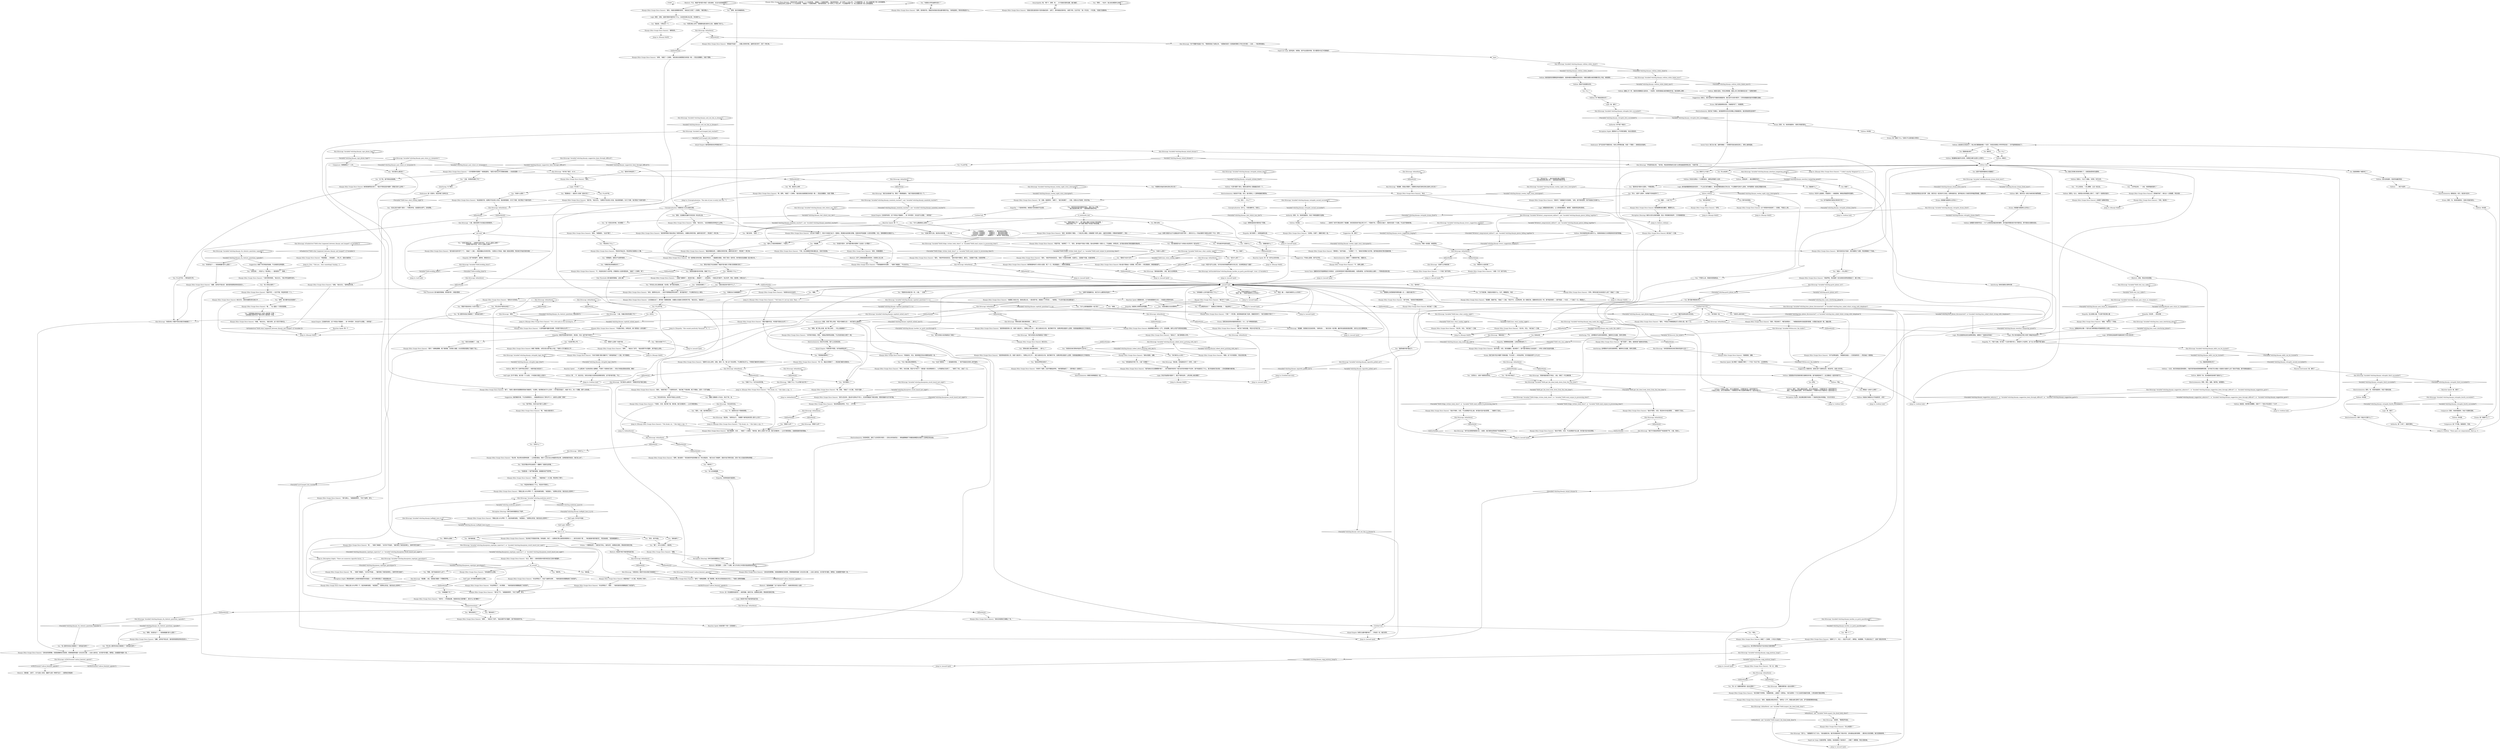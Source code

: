 # WHIRLING F3 / KLAASJE RAPE VOLITION
# 3) What happened? (rape)
#4) Volition white (manipulating you)
# ==================================================
digraph G {
	  0 [label="START"];
	  1 [label="input"];
	  2 [label="Reaction Speed: 快！说一些专业点的东西。"];
	  3 [label="Kim Kitsuragi: IsTaskActive(\"TASK.what_happened_between_klaasje_and_hanged\")--[[ Variable[ ]]"];
	  4 [label="IsTaskActive(\"TASK.what_happened_between_klaasje_and_hanged\")--[[ Variable[ ]]", shape=diamond];
	  5 [label="!(IsTaskActive(\"TASK.what_happened_between_klaasje_and_hanged\")--[[ Variable[ ]])", shape=diamond];
	  6 [label="Suggestion: 她是个伶牙俐齿的姑娘，不过她喜欢这种措辞。"];
	  7 [label="You: 什么也不说——等待金的引导。"];
	  8 [label="Kim Kitsuragi: IsKimHere()"];
	  9 [label="IsKimHere()", shape=diamond];
	  10 [label="!(IsKimHere())", shape=diamond];
	  11 [label="Kim Kitsuragi: Variable[\"whirling.klaasje_halflight_how_it_is\"]"];
	  12 [label="Variable[\"whirling.klaasje_halflight_how_it_is\"]", shape=diamond];
	  13 [label="!(Variable[\"whirling.klaasje_halflight_how_it_is\"])", shape=diamond];
	  14 [label="Empathy: 你感觉到她可能是的。"];
	  15 [label="Klaasje (Miss Oranje Disco Dancer): “我肯定世界上还是*有一个人*应该的吧。”她露出一个狡黠的微笑。“我的意思是说，这个世界上人*这么多*。不过我要声明一点：树上挂着的那个男人没有强暴我。”\n“我肯定世界上还是*有一个人*应该的吧。”她露出一个狡黠的微笑。“我的意思是说，这个世界上人*这么多*。不过我要声明一点：树上挂着的那个男人没有强暴我。”"];
	  16 [label="Rhetoric: 她的措辞——还有一个白眼。她几乎对你口中的陈词滥调感到有些恶心。"];
	  17 [label="Jump to: [assault hjub]"];
	  18 [label="You: “我不明白。你说*派对*是什么意思？”"];
	  19 [label="Kim Kitsuragi: Variable[\"whirling.klaasje_lovers_suggestion_longing\"]"];
	  20 [label="Variable[\"whirling.klaasje_lovers_suggestion_longing\"]", shape=diamond];
	  21 [label="!(Variable[\"whirling.klaasje_lovers_suggestion_longing\"])", shape=diamond];
	  22 [label="Interfacing: 不过，这种篡改手法其实挺聪明的。像那样交叉线路，简单又聪明。"];
	  23 [label="You: “是你打的电话吗？”"];
	  24 [label="Inland Empire: 你把它全都*挥霍*掉了……所有的一切。极乐世界。"];
	  25 [label="You: “哪一个？”"];
	  26 [label="Klaasje (Miss Oranje Disco Dancer): “我说过了，我们是喝酒认识的。”"];
	  27 [label="Kim Kitsuragi: IsKimHere()"];
	  28 [label="IsKimHere()", shape=diamond];
	  29 [label="!(IsKimHere())", shape=diamond];
	  30 [label="Klaasje (Miss Oranje Disco Dancer): “这已经*不重要*了。现在*只有我们自己*。很难说，那首歌本身安静又舒缓，但是你的声音就像一头受伤的野猪，先生。很难理解你在唱些什么。”"];
	  31 [label="You: “这是我能记起的在这个世界上做的第一件事。”\n“这是我能记起的在这个极乐世界上做的第一件事。”"];
	  32 [label="Jump to: [Klaasje MAIN]"];
	  33 [label="Kim Kitsuragi: Variable[\"whirling.klaasje_rhet_where_was_she\"]"];
	  34 [label="Variable[\"whirling.klaasje_rhet_where_was_she\"]", shape=diamond];
	  35 [label="!(Variable[\"whirling.klaasje_rhet_where_was_she\"])", shape=diamond];
	  36 [label="Authority: 你不是个*傻瓜*。"];
	  37 [label="Suggestion: 谁，我吗？"];
	  38 [label="Empathy: 不，不是个白痴。你只是一个比较*感性*的人。用他的*心*去思考。这个女人的*痛苦*吸引着你。"];
	  39 [label="Kim Kitsuragi: Variable[\"whirling.klaasje_rape_phone_logic\"]"];
	  40 [label="Variable[\"whirling.klaasje_rape_phone_logic\"]", shape=diamond];
	  41 [label="!(Variable[\"whirling.klaasje_rape_phone_logic\"])", shape=diamond];
	  42 [label="You: 点点头。"];
	  43 [label="Kim Kitsuragi: Variable[\"TASK.hear_what_sunday_night\"]"];
	  44 [label="Variable[\"TASK.hear_what_sunday_night\"]", shape=diamond];
	  45 [label="!(Variable[\"TASK.hear_what_sunday_night\"])", shape=diamond];
	  46 [label="Savoir Faire: 温暖你的双手能够释放压力和焦虑，让你的感觉和样子都变得更加镇定，也更加舒适。似乎她也是这么做的——不管有意还是无意。"];
	  47 [label="Kim Kitsuragi: IsKimHere()"];
	  48 [label="IsKimHere()", shape=diamond];
	  49 [label="!(IsKimHere())", shape=diamond];
	  50 [label="You: “你被强暴了吗？”"];
	  51 [label="Jump to: [Klaasje MAIN]"];
	  52 [label="Jump to: [Klaasje (Miss Oranje Disco Dancer): \"\"Tell them it's not my style. They'...\"]"];
	  53 [label="You: “为什么他的脑袋里有一枚子弹？”"];
	  54 [label="You: “懂了。89%已经够了。继续吧。”"];
	  55 [label="Klaasje (Miss Oranje Disco Dancer): “嗯……”她弹了弹烟灰。“也许你不知道……”烟灰落在了她的连体裤上。她伸手把它拍掉了。"];
	  56 [label="Klaasje (Miss Oranje Disco Dancer): “你当然明白了，警探……”她用浅棕色的眼睛挫败了你的锐气。"];
	  57 [label="Perception (Hearing): 你听见她的肩膀发出了响声。"];
	  58 [label="Empathy: 她是真心觉得你这样很酷。"];
	  59 [label="You: “嫌疑人跟被害人开派对。快记下来，金。”"];
	  60 [label="You: “你在柠檬水杯的边缘洒了一圈糖吗？我喜欢这样做。”"];
	  61 [label="Endurance: 哇哦。在喝了那么多酒，*而且*还嗑药之后——他们是怎么做到的？"];
	  62 [label="You: “那他在罢工里扮演的角色……是什么？”"];
	  63 [label="Jump to: [assault hjub]"];
	  64 [label="You: “他们就是因为这个对他处以私刑的吗？因为妒忌？”"];
	  65 [label="Klaasje (Miss Oranje Disco Dancer): 她点点头。银色的烟雾消失在她口中……"];
	  66 [label="You: “你提到大声的迪斯科音乐？”"];
	  67 [label="Encyclopedia: 哦，*那个*。是啊，哈……关于招摇乐团的话题，越少越好。"];
	  68 [label="Rhetoric: 不过，难道不是*因为*我们一直在继续，生活才会变得艰难吗？"];
	  69 [label="You: “基本上只是变得更艰难了，不是吗？”"];
	  70 [label="You: “我已经听够了。”"];
	  71 [label="You: 发生……什么了？"];
	  72 [label="Volition: 真的吗？快，告诉我她的连体裤下面有什么？"];
	  73 [label="Volition: 但是提到评估性格和事实准确性的时候，就不能相信他们了。反正跟她在一起的时候不行。"];
	  74 [label="You: “不管怎么说，感谢你的那通电话。”"];
	  75 [label="Klaasje (Miss Oranje Disco Dancer): “啊，是啊。”她抿了一口咖啡。“就在我在走廊里看见你的前一晚——而且还提醒你，你是个警察。”"];
	  76 [label="Klaasje (Miss Oranje Disco Dancer): “我有没有跟他们谁睡过？有。”"];
	  77 [label="Kim Kitsuragi: Variable[\"whirling.klaasje_rfa_rhetoric_questions_rapeable\"]"];
	  78 [label="Variable[\"whirling.klaasje_rfa_rhetoric_questions_rapeable\"]", shape=diamond];
	  79 [label="!(Variable[\"whirling.klaasje_rfa_rhetoric_questions_rapeable\"])", shape=diamond];
	  80 [label="Jump to: [assault hjub]"];
	  81 [label="Klaasje (Miss Oranje Disco Dancer): “恕我直言，先生。我觉得我们的派对要更加疯狂一些。”"];
	  82 [label="You: “你们是情人？”"];
	  83 [label="You: “理解。”"];
	  84 [label="You: “一定很难吧……”（指着院子。）“看见他挂在那里。”\n“对你来说一定很难吧……”（指着院子。）“看见他挂在那里。”\n“对你来说一定很难吧……”（指着院子。）“看见他挂在那里。”\n“对你来说一定很难吧……”（指着院子。）“看见他一直挂在那里。”"];
	  85 [label="Klaasje (Miss Oranje Disco Dancer): “我不知道，长官。其实挺蠢的。我也喝多了。我*可能*是害怕工会会监听——本地人说他们会监听线路。”"];
	  86 [label="Jump to: [assault hjub]"];
	  87 [label="Kim Kitsuragi: Variable[\"whirling.klaasje_said_see_him_in_dreams\"]"];
	  88 [label="Variable[\"whirling.klaasje_said_see_him_in_dreams\"]", shape=diamond];
	  89 [label="!(Variable[\"whirling.klaasje_said_see_him_in_dreams\"])", shape=diamond];
	  90 [label="Klaasje (Miss Oranje Disco Dancer): 她把香烟伸进打火机的火焰里，吸了一口，然后看着你——肺里充满香烟。"];
	  91 [label="Klaasje (Miss Oranje Disco Dancer): “有一点，没错。”"];
	  92 [label="You: 别提了。"];
	  93 [label="Klaasje (Miss Oranje Disco Dancer): “希望不是。”她停顿了一下。“其实，我*知道*不是这个原因。我对这种事情一向很小心。不会越线，你明白的。这可能也是他们想到强暴的理由吧。”"];
	  94 [label="Klaasje (Miss Oranje Disco Dancer): “不是我最喜欢的话题……”她弹了弹烟灰。“不过也可以。”"];
	  95 [label="You: “然后发生了什么？”"];
	  96 [label="You: “然后发生了什么？”"];
	  97 [label="Klaasje (Miss Oranje Disco Dancer): “我觉得昨晚你可能也得出了相同的结论。大概两点钟的时候，迪斯科音乐停了，然后换了一种口味。”"];
	  98 [label="You: “在你之前只有那个房间——汽車的声音。浴室里的水蒸气。还有黑暗。”"];
	  99 [label="Klaasje (Miss Oranje Disco Dancer): 她又抽了一口烟。"];
	  100 [label="failure_volition"];
	  101 [label="Kim Kitsuragi: Variable[\"whirling.klaasje_volrapids_logic_fired\"]"];
	  102 [label="Variable[\"whirling.klaasje_volrapids_logic_fired\"]", shape=diamond];
	  103 [label="!(Variable[\"whirling.klaasje_volrapids_logic_fired\"])", shape=diamond];
	  104 [label="Kim Kitsuragi: IsKimHere()"];
	  105 [label="IsKimHere()", shape=diamond];
	  106 [label="!(IsKimHere())", shape=diamond];
	  107 [label="You: “等等……*派对*。我之前在哪里听过来着？”"];
	  108 [label="Klaasje (Miss Oranje Disco Dancer): “有很多派对正在进行。”"];
	  109 [label="Jump to: [assault hjub]"];
	  110 [label="Untitled hub (02)"];
	  111 [label="Jump to: [assault hjub]"];
	  112 [label="Klaasje (Miss Oranje Disco Dancer): “是吗？”她眯起眼睛，看了看周围。春日的太阳高高挂在天空上；下面的人群熙熙攘攘。"];
	  113 [label="Klaasje (Miss Oranje Disco Dancer): “没有说的很明确，但是我理解他们的意思。把事情搞得有趣一点也无伤大雅——比如人身攻击，也许是*性*侵犯。很明显，后者要更*刺激*一些。”"];
	  114 [label="You: “有人要求你说自己被侵犯了？是哈迪兄弟吗？”"];
	  115 [label="Klaasje (Miss Oranje Disco Dancer): “你知道是怎么回事。”"];
	  116 [label="You: “听起来好像发生了什么，而且你不想承认。”"];
	  117 [label="Perception (Hearing): 你听见她的肩膀发出了响声。"];
	  118 [label="Electrochemistry: 你有种感觉，她吃了太多的阿片制剂——还有太多的纳克拉——哪怕胳膊被砍下来塞到她嘴里也动摇不了这种轻浮的态度。"];
	  119 [label="Klaasje (Miss Oranje Disco Dancer): “哦，没错。”她抽了一大口烟。“你还*活着*。”"];
	  120 [label="Klaasje (Miss Oranje Disco Dancer): “我猜可以这么说吧，没错。是有一点。情人这个词太感性。不过确实有点什么。毕竟我们嗑的药已经到位了。”"];
	  121 [label="Klaasje (Miss Oranje Disco Dancer): “嗯。”她低头看向院子。"];
	  122 [label="Jump to: [Klaasje (Miss Oranje Disco Dancer): \"\"We drank, sir...\" She takes a sip...\"]"];
	  123 [label="Kim Kitsuragi: Variable[\"TASK.who_was_caller\"]"];
	  124 [label="Variable[\"TASK.who_was_caller\"]", shape=diamond];
	  125 [label="!(Variable[\"TASK.who_was_caller\"])", shape=diamond];
	  126 [label="Reaction Speed: 张大嘴巴？准备接子弹吗？一个巧合？先记下来，之后再研究。"];
	  127 [label="Kim Kitsuragi: “我也是。你知道他还中了一枪吗，小姐？”"];
	  128 [label="Klaasje (Miss Oranje Disco Dancer): “喝酒。这个冬天很漫长，而且还很无聊。”"];
	  129 [label="You: “跟他们*派对*过吗？”"];
	  130 [label="Klaasje (Miss Oranje Disco Dancer): “那种男人？我不知道……”又停顿了一下。“是他们的想象力在作祟。我怀疑这是他们想对我做的事。”"];
	  131 [label="Klaasje (Miss Oranje Disco Dancer): “是的，你就在我隔壁的房间。”她给自己又倒了一点咖啡。“确实很私人。”"];
	  132 [label="You: “那也许我们不应该继续？难道不是‘继续’才导致‘变得艰难’的吗？”"];
	  133 [label="it_continueth_hub"];
	  134 [label="Kim Kitsuragi: Variable[\"whirling.klaasje_sunday_night_story_interupted\"]"];
	  135 [label="Variable[\"whirling.klaasje_sunday_night_story_interupted\"]", shape=diamond];
	  136 [label="!(Variable[\"whirling.klaasje_sunday_night_story_interupted\"])", shape=diamond];
	  137 [label="Kim Kitsuragi: Variable[\"whirling.klaasje_volrapids_second_succeeded\"]"];
	  138 [label="Variable[\"whirling.klaasje_volrapids_second_succeeded\"]", shape=diamond];
	  139 [label="!(Variable[\"whirling.klaasje_volrapids_second_succeeded\"])", shape=diamond];
	  140 [label="Jump to: [volition hub]"];
	  141 [label="Suggestion: 她喜欢你。皇冠头是个无聊的怂货。他在妒忌。这是人的天性。"];
	  142 [label="Jump to: [Untitled hub (02)]"];
	  143 [label="Klaasje (Miss Oranje Disco Dancer): 她从盒子里抽出一支香烟，把它点燃——然后看着你，肺里满是烟气。"];
	  144 [label="Klaasje (Miss Oranje Disco Dancer): 她又抽了一口烟。"];
	  145 [label="Interfacing: 为了暖手。"];
	  146 [label="Klaasje (Miss Oranje Disco Dancer): “你说‘性侵犯’是指‘强暴’吗？”她快速地抽了一口烟，样子很镇定。"];
	  147 [label="Klaasje (Miss Oranje Disco Dancer): “*是*的——早地很凶残。我很惊讶自己居然醒了。我为什么*会*醒呢？”"];
	  148 [label="Klaasje (Miss Oranje Disco Dancer): “要说*强暴*的话，时间是不是有点太早了？”"];
	  149 [label="Klaasje (Miss Oranje Disco Dancer): “告诉他们不是我的风格。你知道的，他们——如果他们想让指控变得更吸引人——他们应该找个更……”她在脑海中搜寻着词汇，然后耸耸肩。“容易被强暴的人。”"];
	  150 [label="You: “我知道。”"];
	  151 [label="You: “性侵犯是一个很严重的事情。我需要你的严肃声明。”"];
	  152 [label="Klaasje (Miss Oranje Disco Dancer): “是啊，我也喜欢！”现在她的声音变得像少女一样尖锐起来。“我们冰冻了玻璃杯，我拆开自行車的包装，还有个有小白兔的宠物动物园……”"];
	  153 [label="You: “你做了什么？在开派对的时候。”"];
	  154 [label="You: “你们是怎么遇见的？”"];
	  155 [label="Kim Kitsuragi: “你打给了我们。RCM……”"];
	  156 [label="Composure: 他稍微靠近了一小步。"];
	  157 [label="You: “所以，在那个过程中，你把楼下的地线弄坏了。”"];
	  158 [label="Klaasje (Miss Oranje Disco Dancer): “谢谢。”她挤出一个笑容。"];
	  159 [label="Kim Kitsuragi: Variable[\"whirling.klaasje_emp_made_the_calle\"]"];
	  160 [label="Variable[\"whirling.klaasje_emp_made_the_calle\"]", shape=diamond];
	  161 [label="!(Variable[\"whirling.klaasje_emp_made_the_calle\"])", shape=diamond];
	  162 [label="Klaasje (Miss Oranje Disco Dancer): “楼下的那个，警官。我用的是飞旋旅社的地线。”"];
	  163 [label="Kim Kitsuragi: Variable[\"whirling.klaasje_interface_tampering_goood\"]"];
	  164 [label="Variable[\"whirling.klaasje_interface_tampering_goood\"]", shape=diamond];
	  165 [label="!(Variable[\"whirling.klaasje_interface_tampering_goood\"])", shape=diamond];
	  166 [label="Kim Kitsuragi: IsKimHere()"];
	  167 [label="IsKimHere()", shape=diamond];
	  168 [label="!(IsKimHere())", shape=diamond];
	  169 [label="Klaasje (Miss Oranje Disco Dancer): “是的，我能看出相似的地方。”她呼出一口气，香烟从鼻孔里喷了出来。空气里满是薄荷的味道。"];
	  170 [label="You: “你们是怎么认识的？”"];
	  171 [label="Logic: *肯定*远不止这些。也许在你询问她跟死者的关系之后，应该再回到这个话题？"];
	  172 [label="Klaasje (Miss Oranje Disco Dancer): “是一首舒缓又悲伤的歌。像是风琴音乐，一遍遍重复播放。持续了很长一段时间。有时候你还会跟着一起大喊大叫。”"];
	  173 [label="You: “发生什么事了？”"];
	  174 [label="You: “你确定我没有被袭击吗？”"];
	  175 [label="Klaasje (Miss Oranje Disco Dancer): “是的。”她看着你。“永远不要了。”"];
	  176 [label="Klaasje (Miss Oranje Disco Dancer): “在害怕。在楼下，跟塞尔维在一起。”"];
	  177 [label="Authority: 我？少来了，我很可靠的。"];
	  178 [label="Drama: 是的，你。他说的就是你，无聊又死板的家伙。"];
	  179 [label="Kim Kitsuragi: Variable[\"whirling.klaasje_volrapids_elchem_fired\"]"];
	  180 [label="Variable[\"whirling.klaasje_volrapids_elchem_fired\"]", shape=diamond];
	  181 [label="!(Variable[\"whirling.klaasje_volrapids_elchem_fired\"])", shape=diamond];
	  182 [label="Volition: 不能。"];
	  183 [label="You: 我*还能*相信他们吗？"];
	  184 [label="Kim Kitsuragi: Variable[\"whirling.lena_main_interfacing_phone\"]"];
	  185 [label="Variable[\"whirling.lena_main_interfacing_phone\"]", shape=diamond];
	  186 [label="!(Variable[\"whirling.lena_main_interfacing_phone\"])", shape=diamond];
	  187 [label="Logic: 所以*她*就是加尔特口中那个神秘的电话杀手！"];
	  188 [label="Untitled hub"];
	  189 [label="Jump to: [You: \"\"Did you... hear something? Sunday...\"]"];
	  190 [label="Inland Empire: 正如她所说的，这个年轻女子看着你……有一种*感觉*，你也说不太清楚。一种怀疑？"];
	  191 [label="Kim Kitsuragi: IsTHCPresent(\"radical_feminist_agenda\")"];
	  192 [label="IsTHCPresent(\"radical_feminist_agenda\")", shape=diamond];
	  193 [label="!(IsTHCPresent(\"radical_feminist_agenda\"))", shape=diamond];
	  194 [label="Klaasje (Miss Oranje Disco Dancer): “*是*在下午。”她看着咖啡杯。“时光飞逝啊，老兄。”"];
	  195 [label="Klaasje (Miss Oranje Disco Dancer): “总之，警官——我有轻度到中度的肯定自己没有*被强暴*。”"];
	  196 [label="Klaasje (Miss Oranje Disco Dancer): “你当然明白了，你这个迪斯科动物……”她用浅棕色的眼睛挫败了你的锐气。"];
	  197 [label="You: “没人应该被强暴。”"];
	  198 [label="Klaasje (Miss Oranje Disco Dancer): “我也希望是这样的。不过……并不是。”"];
	  199 [label="Kim Kitsuragi: IsKimHere()"];
	  200 [label="IsKimHere()", shape=diamond];
	  201 [label="!(IsKimHere())", shape=diamond];
	  202 [label="You: “还有什么？”"];
	  203 [label="Jump to: [assault hjub]"];
	  204 [label="Pain Threshold: 因为痛苦而畏缩。感觉很*疼*。你看向警督……"];
	  205 [label="Kim Kitsuragi: “声音是伪装过的，”他问到，明显是想把她的注意力从那些画面里转移出来。“你是不是……”"];
	  206 [label="You: “我也在梦里见到他了。”"];
	  207 [label="You: “他们对他处以私刑就是这个原因？”"];
	  208 [label="Klaasje (Miss Oranje Disco Dancer): “他们是楼下的常客。”她看着地板。上面铺了一层焦油。“他们这里有一个为工会成员准备的包厢。人现在就有可能在那里。”"];
	  209 [label="Klaasje (Miss Oranje Disco Dancer): “不。没那么激烈。”"];
	  210 [label="Jump to: [assault hjub]"];
	  211 [label="Kim Kitsuragi: Variable[\"whirling.klaasje_hardies_no_party_passthrough\"]"];
	  212 [label="Variable[\"whirling.klaasje_hardies_no_party_passthrough\"]", shape=diamond];
	  213 [label="!(Variable[\"whirling.klaasje_hardies_no_party_passthrough\"])", shape=diamond];
	  214 [label="You: “在我们离开之前。我还有点别的事。一点小事。”"];
	  215 [label="Klaasje (Miss Oranje Disco Dancer): “看起来像是这样。大概两点钟的时候，迪斯科音乐停了，然后换了一种口味。”"];
	  216 [label="You: “你瞎编的。我绝对不会那样做的。”"];
	  217 [label="You: “是的。在我像旧石器时代的巨兽一样出现之前。”"];
	  218 [label="Conceptualization: 没什么。只是消磨时光。别担心。"];
	  219 [label="You: 什么？"];
	  220 [label="Volition: 你了解这些家伙吗？"];
	  221 [label="Kim Kitsuragi: Variable[\"whirling.klaasje_volrapids_first_succeeded\"]"];
	  222 [label="Variable[\"whirling.klaasje_volrapids_first_succeeded\"]", shape=diamond];
	  223 [label="!(Variable[\"whirling.klaasje_volrapids_first_succeeded\"])", shape=diamond];
	  224 [label="Volition: 这些家伙已经妥协了。她让他们都跟着她唱一个调子。你信任的那些小哔哔声和杂音——你不能再相信他们了。"];
	  225 [label="You: 到底是哪些个被影响了？"];
	  226 [label="You: 什么？"];
	  227 [label="Kim Kitsuragi: Variable[\"whirling.klaasje_rapehub_questions\"] >=4"];
	  228 [label="Variable[\"whirling.klaasje_rapehub_questions\"] >=4", shape=diamond];
	  229 [label="!(Variable[\"whirling.klaasje_rapehub_questions\"] >=4)", shape=diamond];
	  230 [label="Jump to: [call huib]"];
	  231 [label="Untitled hub"];
	  232 [label="Esprit de Corps: 振作起来，他想到。我不在这里的时候，至少要把你*自己*的事做好。"];
	  233 [label="Logic: 中大奖了！"];
	  234 [label="Esprit de Corps: 在我的梦里，他想到，他说我辜负了他的孩子……你瞥了一眼警督。然后又看向她。"];
	  235 [label="Logic: 很难知道该如何看待这个答案。"];
	  236 [label="Drama: 一切都很自然——她的言行举止，她的动作。如果她在演戏，那她真的很有天赋。"];
	  237 [label="no_assault"];
	  238 [label="Klaasje (Miss Oranje Disco Dancer): “我们开了个派对。”"];
	  239 [label="Klaasje (Miss Oranje Disco Dancer): “我们喝酒啊，长官……”她抿了一口咖啡。“很多酒。基本上连喝了好几周。我们互相影响——让对方喝的更凶。这就是我喜欢他的理由。”"];
	  240 [label="Empathy: 带着一些渴望。她很想他。"];
	  241 [label="You: “看来你还*挺有*主意的。干得挺漂亮。”"];
	  242 [label="Kim Kitsuragi: “他不会在那里停留很久的，小姐的。我们很快会把他的尸体送到陈尸所。”"];
	  243 [label="You: 别提了。"];
	  244 [label="Jump to: [Klaasje MAIN]"];
	  245 [label="You: “我们走吧。”[离开。]"];
	  246 [label="Klaasje (Miss Oranje Disco Dancer): “然后你开始尖叫，然后把地方搞得乱七八糟。”"];
	  247 [label="Rhetoric: 说不上来她到底是在挖苦你，还是真心这么想。"];
	  248 [label="Volition: 她回头望去，时间过得很慢。她脸上的三角形重新组合成一个疲惫的微笑……"];
	  249 [label="Electrochemistry: 我吗？我这次又做什么了？"];
	  250 [label="Volition: 相信它。"];
	  251 [label="Endurance: 空气在你的气管里流动。你的心砰砰跳动着。你是一个警探——继续回去侦查吧。"];
	  252 [label="Volition: 你没什么能做的。你就是你——她就是她。事情会照着原样发展的。"];
	  253 [label="Jump to: [assault hjub]"];
	  254 [label="Kim Kitsuragi: Variable[\"whirling.klaasje_rapehub_exited_once\"]"];
	  255 [label="Variable[\"whirling.klaasje_rapehub_exited_once\"]", shape=diamond];
	  256 [label="!(Variable[\"whirling.klaasje_rapehub_exited_once\"])", shape=diamond];
	  257 [label="Kim Kitsuragi: IsKimHere()"];
	  258 [label="IsKimHere()", shape=diamond];
	  259 [label="!(IsKimHere())", shape=diamond];
	  260 [label="Kim Kitsuragi: “你*不需要*知道这个的。”警督轻轻拍了拍笔记本。“你要做的是问一些普通的警察工作有关的问题——比如……”他在等你接话。"];
	  261 [label="Empathy: 她只是累了。别把她逼得太紧。"];
	  262 [label="Klaasje (Miss Oranje Disco Dancer): “抱歉，这样说不是太好。我的意思是那些附和谎言的人。”"];
	  263 [label="Klaasje (Miss Oranje Disco Dancer): “一些*很艰难*的事情？”她扬起眉毛。“我至少经历过半打艰难的事情——你说的是哪一个？”"];
	  264 [label="Klaasje (Miss Oranje Disco Dancer): “*是*在晚上。”她看着咖啡杯。“时光飞逝啊，老兄。”"];
	  265 [label="You: “那你有吗？”"];
	  266 [label="You: “关于他的事，你能告诉我些什么。名字，眼睛颜色，年龄……”"];
	  267 [label="Klaasje (Miss Oranje Disco Dancer): “嗯……”她弹了弹烟灰。“也许你*不知道*。”烟灰落在了她的连体裤上。她伸手把它拍掉了。"];
	  268 [label="Klaasje (Miss Oranje Disco Dancer): “那就让我100%声明一下。我没有被性侵犯。”她歪着头。“如果有过的话，我还会这么轻率吗？”"];
	  269 [label="You: “什么类型的派对？”（指着自己浮肿的脸。）“我这种吗？”"];
	  270 [label="You: “你在说风凉话。其实你不是这么派对的。”"];
	  271 [label="You: “比这个更疯狂？”（一直指着你的脸。）“我不知道这在肉体上是可能的。”"];
	  272 [label="Klaasje (Miss Oranje Disco Dancer): “我打的。”她点点头。“如果你不告诉别人的话，我会很感激的。在马丁内斯，他们把这个叫做*告密*。”"];
	  273 [label="Klaasje (Miss Oranje Disco Dancer): “电话是我打的。如果你不告诉别人的话，我会很感激的。在马丁内斯，他们把这个叫做*告密*。”"];
	  274 [label="You: “在我们继续之前——如果是*告密*的话，你为什么要这么做呢？”\n“如果是*告密*的话，你为什么要这么做呢？”"];
	  275 [label="You: “为什么要搞得这么麻烦？”"];
	  276 [label="Kim Kitsuragi: Variable[\"yard.hanged_hub_reached\"]"];
	  277 [label="Variable[\"yard.hanged_hub_reached\"]", shape=diamond];
	  278 [label="!(Variable[\"yard.hanged_hub_reached\"])", shape=diamond];
	  279 [label="Jump to: [assault hjub]"];
	  280 [label="Klaasje (Miss Oranje Disco Dancer): “我觉得他是安保人员。他是个退伍军人。为野松公司工作——跟工会是对抗关系。我们聊的不多，如果你明白我是什么意思。但是我能理解这份工作很危险。”"];
	  281 [label="You: “那真的挺像*我*的风格。我做了什么？”"];
	  282 [label="You: “谢谢。”"];
	  283 [label="You: 我是……入迷了吗？"];
	  284 [label="Drama: 我？我做了什么？吾辈只不过是戏剧大师而已……"];
	  285 [label="Kim Kitsuragi: Variable[\"whirling.klaasje_volrapids_third_succeeded\"]"];
	  286 [label="Variable[\"whirling.klaasje_volrapids_third_succeeded\"]", shape=diamond];
	  287 [label="!(Variable[\"whirling.klaasje_volrapids_third_succeeded\"])", shape=diamond];
	  288 [label="Volition: 没办法知道的。目前恐怕最好假设……"];
	  289 [label="Volition: 知道自己被耍总比不知道的好，对吧？"];
	  290 [label="Klaasje (Miss Oranje Disco Dancer): “是的，”她的声音有些苦涩。“我有*很多*观察点。屋顶上，浴室窗户外面。在我的梦里……”"];
	  291 [label="Kim Kitsuragi: Variable[\"whirling.klaasje_cigarette_pulled_out\"]"];
	  292 [label="Variable[\"whirling.klaasje_cigarette_pulled_out\"]", shape=diamond];
	  293 [label="!(Variable[\"whirling.klaasje_cigarette_pulled_out\"])", shape=diamond];
	  294 [label="Endurance: 她一定很冷。而且厌倦了这种生活。"];
	  295 [label="You: “忘了吧。我不想说这些破事。”"];
	  296 [label="You: “那是什么意思？你是不是……”"];
	  297 [label="Empathy: 她的声音真的很*轻快*。很活跃。完全一副不相干的样子。"];
	  298 [label="assault hjub"];
	  299 [label="You: “你确定自己没被强暴吗？”"];
	  300 [label="You: “其实，我不知道。”"];
	  301 [label="You: “如果不是强暴的话，他们为什么要把他吊起来？”"];
	  302 [label="You: “真的吗？”"];
	  303 [label="Kim Kitsuragi: “你做了什么？什么时候*派对*的？”"];
	  304 [label="Klaasje (Miss Oranje Disco Dancer): “*非传统*的做法，警官。”她掏出阿斯特拉香烟，不过先用末端又点燃了一根。"];
	  305 [label="Inland Empire: 不管你愿不愿意，你开始胡思乱想了。"];
	  306 [label="Klaasje (Miss Oranje Disco Dancer): “很抱歉，我做不到。”她抽了一口烟。“现在不行。之后再说吧。我一直看见他。就像他现在还在一样。我不能说他的——我不知道——*头发……*”又抽了一口，更紧张了。"];
	  307 [label="Kim Kitsuragi: IsKimHere()"];
	  308 [label="IsKimHere()", shape=diamond];
	  309 [label="!(IsKimHere())", shape=diamond];
	  310 [label="You: “你是什么意思？”"];
	  311 [label="You: “割线——怎么弄的？”"];
	  312 [label="Logic: 拼图逐渐回归原位。让人感觉挺满意的。做得好，我很欣赏这种对称性。"];
	  313 [label="Klaasje (Miss Oranje Disco Dancer): “是的。然后他死了。嘴巴张得很大……”她看着浅绿色包装盒里的香烟，从里面又抽出来一根，准备点燃。"];
	  314 [label="Kim Kitsuragi: “有意思，”警督轻声说到。"];
	  315 [label="Kim Kitsuragi: “他们对他处以私刑就是这个原因？”"];
	  316 [label="Jump to: [assault hjub]"];
	  317 [label="You: “听你这么说让我很自豪。告诉我，是不是还有更多。”"];
	  318 [label="Klaasje (Miss Oranje Disco Dancer): “之后我就出去了，那时候一切都很安静。大概是4点或者5点钟的样子吧。”她点点头。“就这些了。”"];
	  319 [label="Klaasje (Miss Oranje Disco Dancer): “一扇窗户被砸碎了。录音机可能——歌曲停了——还有家具。一场真正的*破坏*。有尖叫声。然后，我觉得，你晕过去了。”"];
	  320 [label="Jump to: [Klaasje MAIN]"];
	  321 [label="Klaasje (Miss Oranje Disco Dancer): “哇哦，”她点点头。“挺神话的东西。”"];
	  322 [label="Volition: 她用浅棕色的眼睛温和地看着你，直直地看向你眼眶背后的空间。你看见烟雾从她的两瓣红唇上升起。她很漂亮……"];
	  323 [label="Drama: 我们会看穿那些谎言。你被保护好了。你很聪明。"];
	  324 [label="Electrochemistry: 我们给了你建议。她四肢那修长的白色骨骼上附着着肌肉，就在那身银色连体裤下……"];
	  325 [label="Volition: 你也是。"];
	  326 [label="You: 我的天。"];
	  327 [label="You: （大声说出来。）“小姐，你是想操纵我吗？”"];
	  328 [label="Volition: 有那么一会儿，她的脸从你的角膜上消失了。只留下一张银色的底片。"];
	  329 [label="You: 那搞这一出有什么用呢？"];
	  330 [label="Volition: 很好。不那么偏执的选择。你可以相信他们。只是跟*她*在一起的时候不行。\n很好。不那么偏执的选择。你可以相信他们。只是跟卡拉洁·阿曼多在一起的时候不行。"];
	  331 [label="Jump to: [volition hub]"];
	  332 [label="Kim Kitsuragi: Variable[\"whirling.klaasje_suggestion_admirers\"]   or  Variable[\"whirling.klaasje_suggestion_been_through_difficult\"]  or   Variable[\"whirling.klaasje_suggestion_garte\"]"];
	  333 [label="Variable[\"whirling.klaasje_suggestion_admirers\"]   or  Variable[\"whirling.klaasje_suggestion_been_through_difficult\"]  or   Variable[\"whirling.klaasje_suggestion_garte\"]", shape=diamond];
	  334 [label="!(Variable[\"whirling.klaasje_suggestion_admirers\"]   or  Variable[\"whirling.klaasje_suggestion_been_through_difficult\"]  or   Variable[\"whirling.klaasje_suggestion_garte\"])", shape=diamond];
	  335 [label="You: “至少你打电话了。”"];
	  336 [label="Volition: 别担心，只过了大概4、5秒钟。你可以的。"];
	  337 [label="You: “我发现你的房间跟我的很近。我有个私人问题。”\n“我们说回周日晚上吧——就是我房间里的声音。”"];
	  338 [label="Jump to: [Klaasje MAIN]"];
	  339 [label="Kim Kitsuragi: Variable[\"whirling.klaasje_sunday_night_story_interupted\"]"];
	  340 [label="Variable[\"whirling.klaasje_sunday_night_story_interupted\"]", shape=diamond];
	  341 [label="!(Variable[\"whirling.klaasje_sunday_night_story_interupted\"])", shape=diamond];
	  342 [label="Klaasje (Miss Oranje Disco Dancer): “抱歉，这样说不是太好。我的意思是那些附和谎言的人。”"];
	  343 [label="Kim Kitsuragi: “小姐，你最近受到性侵犯了吗？”"];
	  344 [label="Klaasje (Miss Oranje Disco Dancer): “那就让我100%声明一下。我没有被性侵犯。”她歪着头。“如果有过的话，我还会这么轻率吗？”"];
	  345 [label="You: “不，我真的对这个答案很满意。”"];
	  346 [label="You: “等等。喝了那么多酒，嗑了那么多药……*怎么还能做到*？”"];
	  347 [label="Kim Kitsuragi: “小姐，报告犯罪行为在瑞瓦肖是保密的。”"];
	  348 [label="Kim Kitsuragi: Variable[\"TASK.briefing_done\"]"];
	  349 [label="Variable[\"TASK.briefing_done\"]", shape=diamond];
	  350 [label="!(Variable[\"TASK.briefing_done\"])", shape=diamond];
	  351 [label="Kim Kitsuragi: Variable[\"whirling.klaasje_inland_dreams\"]"];
	  352 [label="Variable[\"whirling.klaasje_inland_dreams\"]", shape=diamond];
	  353 [label="!(Variable[\"whirling.klaasje_inland_dreams\"])", shape=diamond];
	  354 [label="Klaasje (Miss Oranje Disco Dancer): “你不会想知道的。”她看着包装盒——它是浅绿色的——然后抽出一根香烟。"];
	  355 [label="Klaasje (Miss Oranje Disco Dancer): “怎么有意思？”"];
	  356 [label="Kim Kitsuragi: “就像你跟死者一起派对那样？”"];
	  357 [label="You: “明白。”"];
	  358 [label="Jump to: [assault hjub]"];
	  359 [label="Klaasje (Miss Oranje Disco Dancer): “那我就不知道了……大概2点钟的时候，迪斯科音乐停了，换了一种口味。”"];
	  360 [label="Klaasje (Miss Oranje Disco Dancer): “招摇乐团在我的家乡可是*超级巨星*。当然了，那时候我还很年轻。大概7岁吧。生活不易！”她一半在说，一半在唱。“但我们仍要继续。”"];
	  361 [label="Klaasje (Miss Oranje Disco Dancer): “不，听起来没有打斗的声音。好像是有人在房间里发疯。”她抿了一口咖啡，笑了。"];
	  362 [label="Klaasje (Miss Oranje Disco Dancer): “哇哦，”她点点头。“极乐世界。这个词可不常听见。”"];
	  363 [label="Klaasje (Miss Oranje Disco Dancer): 她把胳膊肘抵在腰间，慢慢转过头。"];
	  364 [label="Perception (Hearing): 她的头发扫过她的肩膀，发出一阵轻微的咝咝声，几乎很难察觉到……"];
	  365 [label="Klaasje (Miss Oranje Disco Dancer): 这个奇怪的时刻结束了。它很短，不超过2.2秒。"];
	  366 [label="Jump to: [failure_volition]"];
	  367 [label="Volition: 我有坏消息要告诉你。"];
	  368 [label="Volition: 你也是。"];
	  369 [label="Volition: 你也是。"];
	  370 [label="Drama: 她是最为美丽和公正的女人！"];
	  371 [label="You: （什么也别说。）闭上眼睛，让这一刻过去。"];
	  372 [label="Volition: 如果要为他辩护的话——为了让他变成这幅没用的模样，她可能经常要说些半真半假的话，而不是彻头彻尾的谎言。"];
	  373 [label="You: 好吧。"];
	  374 [label="Jump to: [volition hub]"];
	  375 [label="Jump to: [Klaasje MAIN]"];
	  376 [label="Klaasje (Miss Oranje Disco Dancer): 她的脸被笑容点亮了。“我也不想说这些*破事*！那我们说什么好呢？”"];
	  377 [label="You: “其实已经是下午了。”"];
	  378 [label="Klaasje (Miss Oranje Disco Dancer): “差不多吧。”她用双手捧起咖啡杯。"];
	  379 [label="Klaasje (Miss Oranje Disco Dancer): “我有89%的肯定。”"];
	  380 [label="Klaasje (Miss Oranje Disco Dancer): “一个月前？差不多吧。”"];
	  381 [label="You: “呼叫者的声音是伪装的。”"];
	  382 [label="Klaasje (Miss Oranje Disco Dancer): “我也不想的，长官。而且他*还*挂在那里……”她移开了目光。"];
	  383 [label="Empathy: 你在想……现在足够……"];
	  384 [label="Interfacing: 她肯定接受过某种训练……"];
	  385 [label="Kim Kitsuragi: Variable[\"XP.discover_the_bullet\"]"];
	  386 [label="Variable[\"XP.discover_the_bullet\"]", shape=diamond];
	  387 [label="!(Variable[\"XP.discover_the_bullet\"])", shape=diamond];
	  388 [label="Klaasje (Miss Oranje Disco Dancer): “我开始有点无法理解整件事了……他不是被吊死的吗？他们动手的时候我*不在场*。我不知道发生了什么。我只知道他们告诉我——还有酒保塞尔维的事。”"];
	  389 [label="Klaasje (Miss Oranje Disco Dancer): “是哪*几个*，先生——我记不太清了。很明显，有提图斯。不过我也说过了，这是个漫长的冬季。”"];
	  390 [label="Suggestion: 他们把他吊起来会不会也有这方面的原因？"];
	  391 [label="You: “你是说在他们把他吊起来*之后*吗？”"];
	  392 [label="You: “是啊，我只要听到这些就够了。”"];
	  393 [label="You: “我唱的是什么？”"];
	  394 [label="Klaasje (Miss Oranje Disco Dancer): “有啊。”她抿了一口咖啡。“就在我在走廊里看见你的前一晚——而且还提醒你，你是个警察。”"];
	  395 [label="You: “这一切发生的时候，你在哪里？”"];
	  396 [label="You: 随它去吧。"];
	  397 [label="Volition: 你也是。"];
	  398 [label="You: 怎么会这样？"];
	  399 [label="Volition: ……没有吗？他不打算出现吗？很抱歉，你的测谎系统不能正常工作了。不是她干的，只是他太无能了。看来你也是一个白痴。不过这不是她的错。"];
	  400 [label="Volition: 嗯……不，结论先生。你的分析能力总是有些受限的感觉。这不是*她*的错。不过……"];
	  401 [label="Jump to: [volition hub]"];
	  402 [label="You: 我能做什么？"];
	  403 [label="You: “总而言之，这是个很冒险的举动。”"];
	  404 [label="Drama: 她是最为美丽和公正的女人！"];
	  405 [label="You: 我自己的事已经说的够久了。还是回到原来的话题吧。"];
	  406 [label="You: “现在金不在——我们说说周日晚上的事吧。”\n“我们再说说周日晚上吧——就是我房间里的声音。”"];
	  407 [label="Klaasje (Miss Oranje Disco Dancer): “没关系，先生。”她又抽了一口烟。"];
	  408 [label="Rhetoric: 她说的*他们*指的是哈迪兄弟。"];
	  409 [label="Jump to: [assault hjub]"];
	  410 [label="Klaasje (Miss Oranje Disco Dancer): “真酷。”"];
	  411 [label="Klaasje (Miss Oranje Disco Dancer): “是的。”她用手做了一个扭转的动作。“我们做了气球动物，喝了柠檬水，还弄一个充气城堡。”"];
	  412 [label="You: “那是什么样？”"];
	  413 [label="Kim Kitsuragi: IsKimHere()"];
	  414 [label="IsKimHere()", shape=diamond];
	  415 [label="!(IsKimHere())", shape=diamond];
	  416 [label="Klaasje (Miss Oranje Disco Dancer): “我有吗？”她看着手中的咖啡。“该死。我不是有意的。我不知道自己在做什么。”"];
	  417 [label="You: 别说出来。"];
	  418 [label="Interfacing: 这种篡改手法其实挺聪明的。像那样交叉线路，简单又聪明。"];
	  419 [label="Jump to: [assault hjub]"];
	  420 [label="Klaasje (Miss Oranje Disco Dancer): “有过。”"];
	  421 [label="You: “你是什么意思？”"];
	  422 [label="You: “有人来找过我吗？”"];
	  423 [label="You: “还有什么？”"];
	  424 [label="Inland Empire: 正如他所说的，这个年轻女子看着你……有一种*感觉*，你也说不太清楚。一种怀疑？"];
	  425 [label="Logic: 如果只是因为出于礼貌就这样*坐视不管*——那你为什么一开始还要把子弹挖出来呢？不过，好吧……"];
	  426 [label="Kim Kitsuragi: Variable[\"whirling.klaasje_volrapids_drama_fired\"]"];
	  427 [label="Variable[\"whirling.klaasje_volrapids_drama_fired\"]", shape=diamond];
	  428 [label="!(Variable[\"whirling.klaasje_volrapids_drama_fired\"])", shape=diamond];
	  429 [label="Jump to: [Klaasje MAIN]"];
	  430 [label="Volition: 不用这么夸张。你可以相信他们。只是跟*她*在一起的时候不行。\n不用这么夸张。你可以相信他们。只是跟这位*奥兰治迪斯科舞者*在一起的时候不行。"];
	  431 [label="Perception (Sight): 她右眼虹膜的外缘有一个浅绿色的斑点和瑕疵。它在闪闪发光……"];
	  432 [label="Klaasje (Miss Oranje Disco Dancer): “天啦，我没有！”"];
	  433 [label="Half Light: 你*不*害怕。她只是一个小女孩，十年前她只是别人的孩子。"];
	  434 [label="Kim Kitsuragi: IsKimHere()"];
	  435 [label="IsKimHere()", shape=diamond];
	  436 [label="!(IsKimHere())", shape=diamond];
	  437 [label="Kim Kitsuragi: Variable[\"XP.detect_compromized_skillset\"]  and  Variable[\"whirling.klaasje_pieces_falling_together\"]"];
	  438 [label="Variable[\"XP.detect_compromized_skillset\"]  and  Variable[\"whirling.klaasje_pieces_falling_together\"]", shape=diamond];
	  439 [label="!(Variable[\"XP.detect_compromized_skillset\"]  and  Variable[\"whirling.klaasje_pieces_falling_together\"])", shape=diamond];
	  440 [label="You: “嗯，我该怎么说呢……”"];
	  441 [label="Half Light: 你有吗？"];
	  442 [label="Rhetoric: ‘容易被强暴’？这个选词太不成功了。她真的想说有些人会更……？"];
	  443 [label="Kim Kitsuragi: Variable[\"whirling.klaasje_rfa_rhetoric_questions_rapeable\"]"];
	  444 [label="Variable[\"whirling.klaasje_rfa_rhetoric_questions_rapeable\"]", shape=diamond];
	  445 [label="!(Variable[\"whirling.klaasje_rfa_rhetoric_questions_rapeable\"])", shape=diamond];
	  446 [label="You: “所以有人要求你说自己被侵犯了？是哈迪兄弟吗？”"];
	  447 [label="Jump to: [Klaasje (Miss Oranje Disco Dancer): \"\"It's a bit early in the morning fo...\"]"];
	  448 [label="Klaasje (Miss Oranje Disco Dancer): “是啊……”她拉长了音节。“我会说那不叫*强暴*。我不想说他的坏话。”"];
	  449 [label="Jump to: [Empathy: \"She sounds positively *buoyant*. Vi...\"]"];
	  450 [label="You: “你和被害人之间*到底*发生了什么？”"];
	  451 [label="Kim Kitsuragi: “你是说有人*要求*你告诉我们你被侵犯了？”"];
	  452 [label="You: “感谢你告诉我们的一切，小姐。”（总结。）"];
	  453 [label="Kim Kitsuragi: Variable[\"whirling.klaasjeone_copotype_superstar\"]  or  Variable[\"whirling.klaasjeone_result_heard_last_night\"]"];
	  454 [label="Variable[\"whirling.klaasjeone_copotype_superstar\"]  or  Variable[\"whirling.klaasjeone_result_heard_last_night\"]", shape=diamond];
	  455 [label="!(Variable[\"whirling.klaasjeone_copotype_superstar\"]  or  Variable[\"whirling.klaasjeone_result_heard_last_night\"])", shape=diamond];
	  456 [label="Jump to: [Perception (Sight): \"There are numerous cigarette burns...\"]"];
	  457 [label="Kim Kitsuragi: “你在说风凉话。”"];
	  458 [label="Kim Kitsuragi: “那是什么样？”"];
	  459 [label="Klaasje (Miss Oranje Disco Dancer): “用指甲钳。而且我把一些无线电杂音转到里面去了。接入冷线。”"];
	  460 [label="Klaasje (Miss Oranje Disco Dancer): “你有吗？我想，应该不像我这样吧。”她的烟快抽完了——是时候点一支新的了。"];
	  461 [label="Klaasje (Miss Oranje Disco Dancer): “我觉得他是安保人员。他是个退伍军人。为野松公司工作——跟工会是对抗关系。我们聊的不多，如果你明白我是什么意思。但是我能理解这份工作很危险。”"];
	  462 [label="Kim Kitsuragi: “你的意思是说在他们把他吊起来*之后*？”"];
	  463 [label="Klaasje (Miss Oranje Disco Dancer): 她抿了一口咖啡。小鸟在头顶盘旋。"];
	  464 [label="Klaasje (Miss Oranje Disco Dancer): “只是寻常的喧闹，”她点点头。“很大声的迪斯科音乐。”"];
	  465 [label="Klaasje (Miss Oranje Disco Dancer): “好吧。”"];
	  466 [label="Klaasje (Miss Oranje Disco Dancer): “满特别的。”"];
	  467 [label="Klaasje (Miss Oranje Disco Dancer): “哦……”女人露出一个悲伤的表情。"];
	  468 [label="Klaasje (Miss Oranje Disco Dancer): “哈！没错。我很荣幸。”她笑了。“我们讲到哪了……见鬼，还是从头开始吧。你先开始。”"];
	  469 [label="Jump to: [Klaasje MAIN]"];
	  470 [label="Suggestion: 别担心。我们会保护你不被她的美貌影响。我们会作为你的*顾问*，引导你穿越她伪装中的暗礁与海峡。"];
	  471 [label="You: 移开你的视线。"];
	  472 [label="Physical Instrument: 谁，我吗？"];
	  473 [label="volition hub"];
	  474 [label="You: 这是不是意味着她在对我撒谎？"];
	  475 [label="You: 她有什么*计划*？"];
	  476 [label="Rhetoric: 没错。而且还有些遗漏。"];
	  477 [label="Kim Kitsuragi: Variable[\"whirling.klaasje_talked_about_partying_with_lely\"]"];
	  478 [label="Variable[\"whirling.klaasje_talked_about_partying_with_lely\"]", shape=diamond];
	  479 [label="!(Variable[\"whirling.klaasje_talked_about_partying_with_lely\"])", shape=diamond];
	  480 [label="Kim Kitsuragi: IsKimHere()  and  Variable[\"TASK.inspect_the_dead_body_done\"]"];
	  481 [label="IsKimHere()  and  Variable[\"TASK.inspect_the_dead_body_done\"]", shape=diamond];
	  482 [label="!(IsKimHere()  and  Variable[\"TASK.inspect_the_dead_body_done\"])", shape=diamond];
	  483 [label="Kim Kitsuragi: IsKimHere()"];
	  484 [label="IsKimHere()", shape=diamond];
	  485 [label="!(IsKimHere())", shape=diamond];
	  486 [label="Logic: 她说的*他们*指的是哈迪兄弟。"];
	  487 [label="Klaasje (Miss Oranje Disco Dancer): “是吗？”她眯起眼睛，看了看周围。太阳落入海面；长长的阴影笼罩在下面的广场上。"];
	  488 [label="You: “那是不是说你有11%的不肯定？”"];
	  489 [label="Kim Kitsuragi: “很抱歉，小姐，但是我们需要一个明确的声明。”"];
	  490 [label="Klaasje (Miss Oranje Disco Dancer): 她猛地抽了一大口烟，然后伸长了脖子。"];
	  491 [label="You: “是的。小姐，能详细说说吗？”"];
	  492 [label="Klaasje (Miss Oranje Disco Dancer): “不是的，长官。我们喝了酒。很多酒。我们互相影响——让对方喝的更凶。”"];
	  493 [label="You: “带感情的那种吗？”"];
	  494 [label="Jump to: [Klaasje (Miss Oranje Disco Dancer): \"\"We drank, sir...\" She takes a sip...\"]"];
	  495 [label="Klaasje (Miss Oranje Disco Dancer): “楼下。”她用10厘米的高跟鞋轻轻拍打着屋顶。“在酒吧。他好像在执行什么任务——你可能也知道了，他是个军人。有一个很酷，很吓人的伤疤。”"];
	  496 [label="Kim Kitsuragi: Variable[\"whirling.klaasje_pain_wince_at_viewpoints\"]"];
	  497 [label="Variable[\"whirling.klaasje_pain_wince_at_viewpoints\"]", shape=diamond];
	  498 [label="!(Variable[\"whirling.klaasje_pain_wince_at_viewpoints\"])", shape=diamond];
	  499 [label="Kim Kitsuragi: “感谢你能给我们打电话，小姐。你做了一件正确的事。”"];
	  500 [label="Kim Kitsuragi: Variable[\"TASK.get_the_dead_body_down_from_the_tree_done\"]"];
	  501 [label="Variable[\"TASK.get_the_dead_body_down_from_the_tree_done\"]", shape=diamond];
	  502 [label="!(Variable[\"TASK.get_the_dead_body_down_from_the_tree_done\"])", shape=diamond];
	  503 [label="You: “我把他看作是*我自己*。”"];
	  504 [label="Klaasje (Miss Oranje Disco Dancer): “我有点困惑。抱歉。”"];
	  505 [label="Kim Kitsuragi: “我们应该到楼下去，警官？”警督看着你。“我们可能有些事要讨论一下。”"];
	  506 [label="You: “就这些。只想证实一下。”"];
	  507 [label="Klaasje (Miss Oranje Disco Dancer): “我说不好——也许不是。听起来你是一个人。”"];
	  508 [label="Empathy: 一个愉快的笑容。她很高兴你的搭档不在这里。"];
	  509 [label="Klaasje (Miss Oranje Disco Dancer): “没关系，先生。”她又抽了一口烟。"];
	  510 [label="Kim Kitsuragi: Variable[\"whirling.klaasje_volition_white_check\"]"];
	  511 [label="Variable[\"whirling.klaasje_volition_white_check\"]", shape=diamond];
	  512 [label="!(Variable[\"whirling.klaasje_volition_white_check\"])", shape=diamond];
	  513 [label="Reaction Speed: 谁，我吗？"];
	  514 [label="Composure: 是的，他说的就是你，你这个狡猾的混账。"];
	  515 [label="Electrochemistry: 都是屁话，老兄，我没有*妥协*。"];
	  516 [label="You: 你不能把他们变回正常的样子吗？"];
	  517 [label="Kim Kitsuragi: IsKimHere()"];
	  518 [label="IsKimHere()", shape=diamond];
	  519 [label="!(IsKimHere())", shape=diamond];
	  520 [label="Kim Kitsuragi: Variable[\"TASK.fridge_victims_body_done\"]  or  Variable[\"TASK.send_corpse_to_processing_done\"]"];
	  521 [label="Variable[\"TASK.fridge_victims_body_done\"]  or  Variable[\"TASK.send_corpse_to_processing_done\"]", shape=diamond];
	  522 [label="!(Variable[\"TASK.fridge_victims_body_done\"]  or  Variable[\"TASK.send_corpse_to_processing_done\"])", shape=diamond];
	  523 [label="Kim Kitsuragi: Variable[\"whirling.klaasje_roomhub_reached\"]  and  Variable[\"whirling.klaasje_namehub_reached\"]"];
	  524 [label="Variable[\"whirling.klaasje_roomhub_reached\"]  and  Variable[\"whirling.klaasje_namehub_reached\"]", shape=diamond];
	  525 [label="!(Variable[\"whirling.klaasje_roomhub_reached\"]  and  Variable[\"whirling.klaasje_namehub_reached\"])", shape=diamond];
	  526 [label="You: “有一点？就像你跟死者一起派对那样？”"];
	  527 [label="You: “你说的这个——‘容易被强暴’是什么意思？”"];
	  528 [label="You: “有人要求你说自己被侵犯了？是哈迪兄弟吗？”"];
	  529 [label="Kim Kitsuragi: IsTHCPresent(\"radical_feminist_agenda\")"];
	  530 [label="IsTHCPresent(\"radical_feminist_agenda\")", shape=diamond];
	  531 [label="!(IsTHCPresent(\"radical_feminist_agenda\"))", shape=diamond];
	  532 [label="Kim Kitsuragi: Variable[\"whirling.klaasje_suggestion_been_through_difficult\"]"];
	  533 [label="Variable[\"whirling.klaasje_suggestion_been_through_difficult\"]", shape=diamond];
	  534 [label="!(Variable[\"whirling.klaasje_suggestion_been_through_difficult\"])", shape=diamond];
	  535 [label="You: “也没有*那么*早。”"];
	  536 [label="You: “那你没有吗？”"];
	  537 [label="You: “所以你也不是完全肯定？”"];
	  538 [label="Kim Kitsuragi: “我没有。”他转向女子。“你跟那个被吊起来的男人是什么关系？”"];
	  539 [label="Klaasje (Miss Oranje Disco Dancer): “思必得。思必得也有那种效果——让你喝的更凶。喝多了之后又会让你嗑更多思必得。这两是很好的组合。我们还上床了。”"];
	  540 [label="Klaasje (Miss Oranje Disco Dancer): “有一点。毒品已经够好了——而且我们嗑的也很到位。”"];
	  541 [label="Electrochemistry: 她冰冷又奇怪。我什么也没有发现。"];
	  542 [label="Kim Kitsuragi: “你们是怎么遇见的？”警督的声音平静又镇定。"];
	  543 [label="Klaasje (Miss Oranje Disco Dancer): “我也不想的，长官。不过如果我不这么做，他可能*还会*挂在那里。”"];
	  544 [label="call huib"];
	  545 [label="Kim Kitsuragi: Variable[\"whirling.lena_phone_disconnected\"]  or Variable[\"whirling.lena_asked_whats_wrong_with_telephone\"]"];
	  546 [label="Variable[\"whirling.lena_phone_disconnected\"]  or Variable[\"whirling.lena_asked_whats_wrong_with_telephone\"]", shape=diamond];
	  547 [label="!(Variable[\"whirling.lena_phone_disconnected\"]  or Variable[\"whirling.lena_asked_whats_wrong_with_telephone\"])", shape=diamond];
	  548 [label="Kim Kitsuragi: Variable[\"TASK.fridge_victims_body_done\"]  or  Variable[\"TASK.send_corpse_to_processing_done\"]"];
	  549 [label="Variable[\"TASK.fridge_victims_body_done\"]  or  Variable[\"TASK.send_corpse_to_processing_done\"]", shape=diamond];
	  550 [label="!(Variable[\"TASK.fridge_victims_body_done\"]  or  Variable[\"TASK.send_corpse_to_processing_done\"])", shape=diamond];
	  551 [label="Kim Kitsuragi: “没什么。”他朝着院子点了点头。“我也能看见他。我们的调查持续了很长时间，还有诸如此类的事情……跟你有关系的事情。我们还是继续吧。”"];
	  552 [label="Kim Kitsuragi: IsKimHere()"];
	  553 [label="IsKimHere()", shape=diamond];
	  554 [label="!(IsKimHere())", shape=diamond];
	  555 [label="Electrochemistry: 她换了一只脚保持平衡，双腿交叉。"];
	  556 [label="Klaasje (Miss Oranje Disco Dancer): “是啊，很多歌手的。里面还有招摇乐团全盛时期的作品。”她弯起眉毛，等待你想起些什么。"];
	  557 [label="Klaasje (Miss Oranje Disco Dancer): “是的！歌词里有个教堂。一个真正的小教堂。好像是整个世界上最小、最悲伤的教堂。好像说的就是那个。而且……”"];
	  558 [label="You: “我是在唱这个吗？”（把“圣桑小教堂”的空盒子拿给她看。）\n“我是在唱这个吗？”（把“圣桑小教堂”的空盒子拿给她看。）"];
	  559 [label="Conceptualization: 你重新进入化石记录的日期。"];
	  560 [label="Volition: 你也是。"];
	  561 [label="Electrochemistry: 荣誉。真实。温柔。保护她。她想要你。"];
	  562 [label="You: 我能相信那家伙吗？"];
	  563 [label="Kim Kitsuragi: Variable[\"whirling.klaasje_skills_can_be_trusted\"]"];
	  564 [label="Variable[\"whirling.klaasje_skills_can_be_trusted\"]", shape=diamond];
	  565 [label="!(Variable[\"whirling.klaasje_skills_can_be_trusted\"])", shape=diamond];
	  566 [label="Volition: 看见了吗？这种节制太奇怪了。他很可能已经妥协了。"];
	  567 [label="Klaasje (Miss Oranje Disco Dancer): 沉默被打破了，她吐出一小团烟雾，然后说到……"];
	  568 [label="Reaction Speed: 提图斯说的。关于她和提图斯的关系——你就是从那里听到的。"];
	  569 [label="Klaasje (Miss Oranje Disco Dancer): “是的，”她的声音有些苦涩。“我有一片很好的视野。在屋顶上，浴室窗户外面。在我的梦里……”"];
	  570 [label="Klaasje (Miss Oranje Disco Dancer): “大概一个月？差不多吧。”"];
	  571 [label="Kim Kitsuragi: IsKimHere()"];
	  572 [label="IsKimHere()", shape=diamond];
	  573 [label="!(IsKimHere())", shape=diamond];
	  574 [label="Klaasje (Miss Oranje Disco Dancer): “没有说的很明确，但是我理解他们的意思。把事情搞得有趣一点也无伤大雅——比如人身攻击，也许是*性*侵犯。很明显，后者要更*刺激*一些。”"];
	  575 [label="You: “其实已经很晚了，小姐。”"];
	  576 [label="thequestionishere"];
	  577 [label="Klaasje (Miss Oranje Disco Dancer): “你当然明白了，末日警探……”她用浅棕色的眼睛挫败了你的锐气。"];
	  578 [label="Kim Kitsuragi: Variable[\"whirling.medicine_nacra\"]"];
	  579 [label="Variable[\"whirling.medicine_nacra\"]", shape=diamond];
	  580 [label="!(Variable[\"whirling.medicine_nacra\"])", shape=diamond];
	  581 [label="Kim Kitsuragi: Variable[\"whirling.klaasjeone_result_heard_last_night\"]"];
	  582 [label="Variable[\"whirling.klaasjeone_result_heard_last_night\"]", shape=diamond];
	  583 [label="!(Variable[\"whirling.klaasjeone_result_heard_last_night\"])", shape=diamond];
	  584 [label="Klaasje (Miss Oranje Disco Dancer): “是的。”"];
	  585 [label="You: “那通电话——报告吊人的事？是你打的？”"];
	  586 [label="Kim Kitsuragi: Variable[\"whirling.klaasje_pain_wince_at_viewpoints\"]"];
	  587 [label="Variable[\"whirling.klaasje_pain_wince_at_viewpoints\"]", shape=diamond];
	  588 [label="!(Variable[\"whirling.klaasje_pain_wince_at_viewpoints\"])", shape=diamond];
	  589 [label="Klaasje (Miss Oranje Disco Dancer): 她点点头。"];
	  590 [label="Kim Kitsuragi: Variable[\"whirling.klaasje_sugg_jealousy_hang\"]"];
	  591 [label="Variable[\"whirling.klaasje_sugg_jealousy_hang\"]", shape=diamond];
	  592 [label="!(Variable[\"whirling.klaasje_sugg_jealousy_hang\"])", shape=diamond];
	  593 [label="You: “很抱歉。”"];
	  594 [label="You: “还有别的事吗？”"];
	  595 [label="Logic: 你也开始感到*困惑*了，我们不喜欢这样。上周日晚上她在哪里？"];
	  596 [label="Electrochemistry: 他妈的不可能，老兄，我只想来上一口那种甜蜜的薄荷味。"];
	  597 [label="Volition: 一点点。他们的用途还是有限的，只能尽其所能地把事情解释清楚。也许他们可以增加一些鉴别力或者什么的？我也不知道。我不用增加鉴别力。"];
	  598 [label="Jump to: [volition hub]"];
	  599 [label="Kim Kitsuragi: Variable[\"whirling.garte_phone_cut\"]"];
	  600 [label="Variable[\"whirling.garte_phone_cut\"]", shape=diamond];
	  601 [label="!(Variable[\"whirling.garte_phone_cut\"])", shape=diamond];
	  602 [label="Kim Kitsuragi: “是的。”"];
	  603 [label="You: “最好先结束这部分的谈话。”"];
	  604 [label="Kim Kitsuragi: IsKimHere()"];
	  605 [label="IsKimHere()", shape=diamond];
	  606 [label="!(IsKimHere())", shape=diamond];
	  607 [label="You: “你跟某位哈迪兄弟有没有过性关系？"];
	  608 [label="Drama: 这一切全都是有组织的——她的怪癖，她的行动。如果她在演戏，那她真的很有天赋。"];
	  609 [label="Perception (Sight): 那些银色鳞片上有很多香烟烫伤的痕迹——由于你靠的更近了,很容易看出来。"];
	  610 [label="You: “小姐，你受到性侵犯了吗？”"];
	  611 [label="You: “我可能知道。”"];
	  612 [label="You: “那是怎么回事？”"];
	  613 [label="Reaction Speed: 她说的那个*他*一定是被害人。"];
	  614 [label="Klaasje (Miss Oranje Disco Dancer): “说真的……”她猛地抽了一大口烟，然后伸长了脖子。"];
	  615 [label="Kim Kitsuragi: IsKimHere()"];
	  616 [label="IsKimHere()", shape=diamond];
	  617 [label="!(IsKimHere())", shape=diamond];
	  618 [label="Kim Kitsuragi: “还有什么？”"];
	  619 [label="You: “那是多久以前的事？”"];
	  620 [label="Kim Kitsuragi: “这是什么时候的事？”"];
	  621 [label="Kim Kitsuragi: IsKimHere()"];
	  622 [label="IsKimHere()", shape=diamond];
	  623 [label="!(IsKimHere())", shape=diamond];
	  624 [label="Klaasje (Miss Oranje Disco Dancer): “因为我实在是*受不了*了。”她抽了一口烟——嗓音透露出浓浓的厌恶。“这里没人打电话。他就一直挂在那里。然后他们开始扒他的衣服……”"];
	  625 [label="Empathy: 她微微耸起肩膀，让她显得更加娇小了。"];
	  626 [label="Jump to: [Klaasje (Miss Oranje Disco Dancer): \"\"I didn't exactly *disguise* it. I...\"]"];
	  627 [label="You: 什么也不说。"];
	  628 [label="Klaasje (Miss Oranje Disco Dancer): “他跟罢工有些关系。我来这里之后，一直动荡不安。真是挑了个坏时间……”她想到。“不过你可能已经全都知道了。”"];
	  629 [label="Kim Kitsuragi: “那他在罢工里扮演的角色……是什么？”"];
	  630 [label="Klaasje (Miss Oranje Disco Dancer): “子弹？”一阵沉默。她的两条眉毛皱了起来，很痛苦的样子。“他们还朝他*开枪*了？”"];
	  631 [label="Klaasje (Miss Oranje Disco Dancer): “我很困惑。抱歉。”"];
	  632 [label="You: “你周日晚上在吗？我需要知道在我失忆之前，我都做了些什么。”"];
	  633 [label="Klaasje (Miss Oranje Disco Dancer): “有的。我想你在尖叫……说你不想再做这样的动物了。我可能听错了，不过确实有点让人难忘。”"];
	  634 [label="Klaasje (Miss Oranje Disco Dancer): “哇哦，”她点点头。“这还真像是创世神话什么的呢。”"];
	  635 [label="You: 什么也不说。"];
	  636 [label="Savoir Faire: 奥兰治小姐，迪斯科舞者——你想把手放在她的后背上，感觉上面的弧度。"];
	  637 [label="Kim Kitsuragi: Variable[\"whirling.klaasje_volition_white_failed_once\"]"];
	  638 [label="Variable[\"whirling.klaasje_volition_white_failed_once\"]", shape=diamond];
	  639 [label="!(Variable[\"whirling.klaasje_volition_white_failed_once\"])", shape=diamond];
	  640 [label="Volition: 就像上次一样，浅棕色的眼睛回头望向你。一切如常，你感觉香烟从她的嘴唇间升起。她还是那么漂亮……"];
	  641 [label="Drama: 我？我做什么了？"];
	  642 [label="Volition: 很抱歉我没能早点发现。你那部分要付出意识上的努力。"];
	  643 [label="Volition: ……他们*全部*。"];
	  644 [label="Volition: 是的。演员先生一直在为她的真实唱赞美歌……"];
	  645 [label="Jump to: [volition hub]"];
	  646 [label="Kim Kitsuragi: “很抱歉，但是我们还没说完呢。”他转向你……“我们还有一些问题。最好现在就彻底调查清楚，总好过之后又要再回来。”"];
	  647 [label="Kim Kitsuragi: SetVariableValue(\"whirling.klaasje_hardies_no_party_passthrough\", true) --[[ Variable[ ]]"];
	  648 [label="Klaasje (Miss Oranje Disco Dancer): “好吧。那现在我们应该说些什么呢？”她抽了一口烟。"];
	  649 [label="Kim Kitsuragi: IsKimHere()"];
	  650 [label="IsKimHere()", shape=diamond];
	  651 [label="!(IsKimHere())", shape=diamond];
	  652 [label="Volition: 你应该留神这家伙喜欢什么。他很容易被自己对拼图游戏的热爱所欺骗。"];
	  653 [label="Klaasje (Miss Oranje Disco Dancer): “希望我能……你知道的……帮上忙，就各方面而言。”"];
	  654 [label="Reaction Speed: 等一下……"];
	  655 [label="Rhetoric: ‘更刺激’。当然了。对于这些人来说，强暴不过是一种情节设计——按照他们希望的"];
	  656 [label="Klaasje (Miss Oranje Disco Dancer): “大清早就聊*强暴*的话题，时间是不是有点太早了？”"];
	  657 [label="Klaasje (Miss Oranje Disco Dancer): 她看了看周围。太阳已经从海平面上升起；下面的人们忙着赶去工作……"];
	  658 [label="You: “提图斯让你把事情弄得再有趣一点——是因为我们吗？”"];
	  659 [label="Klaasje (Miss Oranje Disco Dancer): “那就让我100%声明一下。我没有被性侵犯。”她歪着头。“如果有过的话，我还会这么轻率吗？”"];
	  660 [label="Half Light: 你*也许*知道……"];
	  661 [label="Jump to: [IsKimHere()]"];
	  662 [label="Kim Kitsuragi: IsKimHere()"];
	  663 [label="IsKimHere()", shape=diamond];
	  664 [label="!(IsKimHere())", shape=diamond];
	  665 [label="Jump to: [assault hjub]"];
	  666 [label="Pain Threshold: 因为痛苦而畏缩。让她心痛。"];
	  667 [label="You: 什么也不说。"];
	  668 [label="Klaasje (Miss Oranje Disco Dancer): “我并没有完全*伪装*。我只是蒙住了话筒，然后稍微割了下地线。”"];
	  669 [label="Logic: 所以这就是电话发生故障的原因。她篡改了飞旋旅社的地线！"];
	  670 [label="Kim Kitsuragi: “哪条地线？”"];
	  671 [label="Jump to: [assault hjub]"];
	  672 [label="Kim Kitsuragi: “我知道这很难，小姐。我们之后再回来。”"];
	  673 [label="Electrochemistry: 她看见他两拥抱在一起。"];
	  674 [label="Kim Kitsuragi: IsKimHere()"];
	  675 [label="IsKimHere()", shape=diamond];
	  676 [label="!(IsKimHere())", shape=diamond];
	  677 [label="Klaasje (Miss Oranje Disco Dancer): “他们扒了他的衣服，*而且*还开枪打他……”"];
	  678 [label="Klaasje (Miss Oranje Disco Dancer): “是的。的确挺酷的。”"];
	  679 [label="You: “你说的*受伤*，是不是挺*酷*的那种？比如说一头*野兽*？”"];
	  680 [label="Jump to: [Klaasje MAIN]"];
	  681 [label="Kim Kitsuragi: Variable[\"TASK.hear_what_sunday_night\"]"];
	  682 [label="Variable[\"TASK.hear_what_sunday_night\"]", shape=diamond];
	  683 [label="!(Variable[\"TASK.hear_what_sunday_night\"])", shape=diamond];
	  684 [label="Reaction Speed: 等一下……"];
	  685 [label="Perception (Sight): 要是有什么不寻常的事情，你会注意到的。"];
	  686 [label="Logic: 谁，我吗？"];
	  687 [label="Logic: 谁，我吗？"];
	  688 [label="Volition: 总是这样——通过细微的地方。"];
	  689 [label="Jump to: [Volition: \"These guys are compromised. She's g...\"]"];
	  690 [label="Volition: 我觉得这样假设比较可靠：没错。演员先生一直没有开口说话。如果他是的话，我怀疑会有人为她的坦率唱起赞美歌。就像这样……"];
	  691 [label="Klaasje (Miss Oranje Disco Dancer): 还是那个疲惫的笑容。"];
	  692 [label="Reaction Speed: ……什么都没有？应该有其他人插嘴的，不是吗？但是他们没有——现在只有我这里到处晃荡。嗖嗖！"];
	  693 [label="Logic: 你怀疑电话线故障可能跟违规行为有关是对的！"];
	  694 [label="Logic: 很好。没错。这就代表她可能听到了什么。比如说在晕过去之前，你在做什么。"];
	  695 [label="Jump to: [Conceptualization: \"The date of your re-entry into the...\"]"];
	  696 [label="Kim Kitsuragi: “很抱歉，但我必须要问，你跟某位哈迪兄弟有没有过身体上的关系？”"];
	  697 [label="Empathy: 拨下他的盔甲，羞辱他，朝他扔石头……"];
	  698 [label="Kim Kitsuragi: “你是说有人*要求*你告诉我们你被侵犯了？”"];
	  699 [label="Klaasje (Miss Oranje Disco Dancer): “是啊……”她拉长了音节。“我会说那不叫*强暴*。我不能这么说他。”"];
	  700 [label="Half Light: 你*的确*知道是怎么回事。"];
	  701 [label="You: “我知道吗？”"];
	  702 [label="Kim Kitsuragi: Variable[\"whirling.klaasjeone_copotype_apocalypse\"]"];
	  703 [label="Variable[\"whirling.klaasjeone_copotype_apocalypse\"]", shape=diamond];
	  704 [label="!(Variable[\"whirling.klaasjeone_copotype_apocalypse\"])", shape=diamond];
	  705 [label="You: “那好吧。”"];
	  706 [label="Kim Kitsuragi: IsKimHere()"];
	  707 [label="IsKimHere()", shape=diamond];
	  708 [label="!(IsKimHere())", shape=diamond];
	  709 [label="Jump to: [IsKimHere()]"];
	  710 [label="Klaasje (Miss Oranje Disco Dancer): “拜托，你还活着，而且*50*多岁了！我知道一些玩得很疯的人，14岁就把自己玩死了……”她停了下来，小抽了一口。"];
	  711 [label="Klaasje (Miss Oranje Disco Dancer): “我可以告诉你，类似你*这种水平*的人，还没有谁能按下重复按钮。把房间搞废*也许*有可能。”"];
	  712 [label="Drama: 她看起来有点像一个因为自行車修理技术而被表扬的小女孩。"];
	  713 [label="You: “哈迪兄弟是怎么认识你的？”\n“再说一遍——哈迪兄弟是怎么认识你的？”"];
	  714 [label="Inland Empire: 她的意思是说在梦里看见他了。"];
	  715 [label="Jump to: [assault hjub]"];
	  716 [label="You: “你是怎么看见他的？”"];
	  717 [label="You: “你们抱在一起。”"];
	  718 [label="Drama: 吾辈没有发现有戏剧表演的成分，大人。这个停顿是真诚的。"];
	  719 [label="You: “你知道他还中枪了吗，小姐？在嘴里？”"];
	  720 [label="Klaasje (Miss Oranje Disco Dancer): 她如释重负地呼出一口气。还有疲惫。屋顶上的空气感觉有些潮湿。"];
	  721 [label="You: “请告诉我没有*别的*什么了。”"];
	  722 [label="You: “是啊，我们的确要继续。”"];
	  723 [label="Klaasje (Miss Oranje Disco Dancer): “不用，反正我晚些时候也要出去。没有打扰到我。”"];
	  724 [label="You: “你有没有……听到什么？周日晚上——我的房间？”（继续。）"];
	  725 [label="Drama: 是的，你。他说的就是你，无聊又死板的家伙。"];
	  726 [label="Authority: 是的，你。他说的就是你，你这个卑躬屈膝的马屁精。"];
	  727 [label="Kim Kitsuragi: Variable[\"whirling.klaasje_volrapids_fourth_succeeded\"]"];
	  728 [label="Variable[\"whirling.klaasje_volrapids_fourth_succeeded\"]", shape=diamond];
	  729 [label="!(Variable[\"whirling.klaasje_volrapids_fourth_succeeded\"])", shape=diamond];
	  730 [label="Volition: *尤其*是那个家伙。那家伙是所有人里面最妥协的一个。"];
	  731 [label="Kim Kitsuragi: Variable[\"whirling.klaasje_drama_fired_once\"]"];
	  732 [label="Variable[\"whirling.klaasje_drama_fired_once\"]", shape=diamond];
	  733 [label="!(Variable[\"whirling.klaasje_drama_fired_once\"])", shape=diamond];
	  734 [label="Volition: 我收回。他的情况很糟糕，但是*下一个家伙*完全是另一个水平……"];
	  735 [label="Kim Kitsuragi: IsKimHere()"];
	  736 [label="IsKimHere()", shape=diamond];
	  737 [label="!(IsKimHere())", shape=diamond];
	  738 [label="Klaasje (Miss Oranje Disco Dancer): “是的。”年轻女子把香烟凑近打火机的火苗，吸了一口。"];
	  739 [label="You: “再说一遍——哈迪兄弟是怎么认识你的？”"];
	  740 [label="Drama: 我们没有*完全*被那个答案说服，不过也好——听其自然吧。步步紧逼也帮不上什么忙。"];
	  741 [label="You: “等等，你说的这个——‘容易被强暴’是什么意思？”"];
	  742 [label="Kim Kitsuragi: IsKimHere()"];
	  743 [label="IsKimHere()", shape=diamond];
	  744 [label="!(IsKimHere())", shape=diamond];
	  745 [label="how_is_it"];
	  746 [label="You: “警督，我不知道该说什么好了。”"];
	  747 [label="You: “你是说像生日派对那种吗？”"];
	  748 [label="You: “*没人*能比我玩得更疯狂。”"];
	  749 [label="Jump to: [Klaasje (Miss Oranje Disco Dancer): \"\"We drank, sir...\" She takes a sip...\"]"];
	  750 [label="Suggestion: 她好像很冷漠，不过伤疤那部分……她强调而且拉长了那句*吓人*。这是怎么回事？恐惧？"];
	  751 [label="Klaasje (Miss Oranje Disco Dancer): “我也不想的，长官。不过如果我不这么做，他可能*还会*挂在那里……”她移开了目光。"];
	  752 [label="Kim Kitsuragi: “我们今天就会把他的尸体送到陈尸所，小姐。别担心。”"];
	  753 [label="Empathy: 这让她很心痛。不过是不是足够心痛……"];
	  754 [label="Suggestion: 不用这么圆滑。她不在乎的。"];
	  755 [label="Klaasje (Miss Oranje Disco Dancer): “不如我们现在，你明白的，换个更轻松一点的话题？”"];
	  756 [label="Jump to: [Klaasje MAIN]"];
	  757 [label="Electrochemistry: 是的，你。他说的就是你，你这个筋肉白痴。"];
	  758 [label="Composure: 我？不可能，我是直的，兄弟。"];
	  759 [label="You: 我就知道出事了……"];
	  760 [label="Volition: 你没办法得出一个合理的结论。通常这样做的人会说……"];
	  761 [label="Logic: 她可能想要控制信息的发布——不让自己成为嫌疑人。她可能想要逃避自己的过去，不过跟案件没有什么联系。你怀疑那是一些真正阴狠的东西。"];
	  762 [label="You: “我听够了。”"];
	  763 [label="Kim Kitsuragi: IsKimHere()"];
	  764 [label="IsKimHere()", shape=diamond];
	  765 [label="!(IsKimHere())", shape=diamond];
	  0 -> 0
	  1 -> 510
	  2 -> 338
	  3 -> 3
	  3 -> 4
	  4 -> 653
	  5 -> 244
	  6 -> 724
	  7 -> 698
	  8 -> 8
	  8 -> 9
	  9 -> 343
	  10 -> 50
	  11 -> 11
	  11 -> 12
	  12 -> 745
	  13 -> 660
	  14 -> 16
	  15 -> 15
	  16 -> 16
	  17 -> 298
	  18 -> 121
	  19 -> 19
	  19 -> 20
	  20 -> 240
	  21 -> 662
	  22 -> 162
	  23 -> 584
	  24 -> 715
	  25 -> 389
	  26 -> 477
	  27 -> 27
	  27 -> 28
	  28 -> 505
	  29 -> 2
	  30 -> 593
	  30 -> 69
	  30 -> 94
	  30 -> 679
	  31 -> 362
	  33 -> 33
	  33 -> 34
	  34 -> 395
	  34 -> 396
	  35 -> 235
	  36 -> 685
	  37 -> 136
	  38 -> 563
	  39 -> 40
	  39 -> 39
	  40 -> 156
	  41 -> 483
	  42 -> 447
	  43 -> 43
	  43 -> 44
	  44 -> 143
	  45 -> 98
	  46 -> 409
	  47 -> 48
	  47 -> 47
	  48 -> 696
	  49 -> 440
	  49 -> 607
	  50 -> 147
	  52 -> 148
	  53 -> 630
	  54 -> 410
	  55 -> 609
	  56 -> 194
	  57 -> 16
	  58 -> 79
	  59 -> 457
	  60 -> 151
	  61 -> 81
	  61 -> 346
	  61 -> 82
	  61 -> 493
	  62 -> 461
	  63 -> 298
	  64 -> 92
	  65 -> 244
	  66 -> 556
	  67 -> 360
	  68 -> 722
	  68 -> 131
	  68 -> 68
	  69 -> 215
	  70 -> 465
	  71 -> 218
	  72 -> 561
	  73 -> 373
	  73 -> 182
	  74 -> 500
	  75 -> 695
	  76 -> 231
	  77 -> 77
	  77 -> 78
	  78 -> 6
	  78 -> 527
	  79 -> 698
	  80 -> 298
	  81 -> 748
	  81 -> 271
	  82 -> 119
	  83 -> 120
	  84 -> 520
	  85 -> 740
	  86 -> 298
	  87 -> 88
	  87 -> 87
	  88 -> 276
	  89 -> 715
	  90 -> 168
	  91 -> 604
	  92 -> 754
	  93 -> 421
	  94 -> 298
	  95 -> 246
	  96 -> 319
	  97 -> 172
	  98 -> 321
	  99 -> 469
	  100 -> 283
	  100 -> 70
	  100 -> 471
	  101 -> 101
	  101 -> 102
	  102 -> 566
	  103 -> 692
	  104 -> 104
	  104 -> 105
	  105 -> 602
	  106 -> 41
	  107 -> 107
	  108 -> 568
	  109 -> 298
	  110 -> 603
	  110 -> 716
	  110 -> 717
	  110 -> 503
	  111 -> 298
	  112 -> 193
	  113 -> 298
	  114 -> 112
	  115 -> 700
	  116 -> 659
	  117 -> 268
	  118 -> 16
	  119 -> 661
	  120 -> 413
	  121 -> 202
	  122 -> 239
	  123 -> 123
	  123 -> 124
	  124 -> 586
	  125 -> 85
	  126 -> 141
	  127 -> 388
	  128 -> 477
	  129 -> 90
	  130 -> 555
	  131 -> 694
	  132 -> 96
	  133 -> 393
	  133 -> 69
	  133 -> 558
	  134 -> 134
	  134 -> 135
	  135 -> 468
	  136 -> 130
	  137 -> 137
	  137 -> 138
	  138 -> 726
	  139 -> 472
	  140 -> 473
	  141 -> 401
	  142 -> 109
	  143 -> 168
	  144 -> 469
	  145 -> 294
	  146 -> 103
	  147 -> 576
	  148 -> 449
	  149 -> 236
	  150 -> 453
	  151 -> 614
	  152 -> 302
	  153 -> 494
	  154 -> 495
	  155 -> 584
	  156 -> 154
	  157 -> 416
	  158 -> 712
	  159 -> 160
	  159 -> 159
	  160 -> 417
	  160 -> 22
	  161 -> 85
	  162 -> 418
	  163 -> 163
	  163 -> 164
	  164 -> 241
	  164 -> 243
	  165 -> 187
	  166 -> 166
	  166 -> 167
	  167 -> 672
	  168 -> 86
	  169 -> 480
	  170 -> 127
	  171 -> 647
	  172 -> 132
	  173 -> 171
	  174 -> 361
	  175 -> 95
	  176 -> 419
	  177 -> 689
	  178 -> 369
	  179 -> 179
	  179 -> 180
	  180 -> 730
	  181 -> 598
	  182 -> 329
	  183 -> 430
	  184 -> 184
	  184 -> 185
	  185 -> 693
	  186 -> 545
	  187 -> 38
	  188 -> 275
	  189 -> 724
	  190 -> 654
	  191 -> 192
	  191 -> 191
	  192 -> 442
	  193 -> 608
	  194 -> 576
	  195 -> 237
	  196 -> 194
	  197 -> 14
	  198 -> 615
	  199 -> 200
	  199 -> 199
	  200 -> 303
	  201 -> 152
	  202 -> 539
	  203 -> 298
	  204 -> 496
	  205 -> 626
	  206 -> 460
	  207 -> 589
	  208 -> 169
	  209 -> 46
	  210 -> 298
	  211 -> 211
	  211 -> 212
	  212 -> 25
	  213 -> 207
	  214 -> 64
	  215 -> 172
	  216 -> 174
	  217 -> 634
	  218 -> 35
	  219 -> 220
	  220 -> 686
	  221 -> 222
	  221 -> 223
	  222 -> 725
	  223 -> 36
	  224 -> 226
	  224 -> 326
	  224 -> 759
	  225 -> 288
	  226 -> 250
	  227 -> 228
	  227 -> 229
	  228 -> 254
	  229 -> 434
	  230 -> 544
	  231 -> 24
	  231 -> 357
	  232 -> 1
	  233 -> 585
	  233 -> 667
	  233 -> 310
	  234 -> 279
	  235 -> 261
	  236 -> 408
	  237 -> 705
	  237 -> 196
	  237 -> 746
	  237 -> 115
	  237 -> 150
	  238 -> 106
	  238 -> 747
	  238 -> 269
	  238 -> 17
	  238 -> 58
	  239 -> 706
	  240 -> 662
	  241 -> 157
	  242 -> 671
	  243 -> 384
	  246 -> 216
	  246 -> 281
	  246 -> 173
	  247 -> 94
	  248 -> 470
	  249 -> 689
	  250 -> 473
	  251 -> 366
	  252 -> 516
	  253 -> 298
	  254 -> 256
	  254 -> 255
	  255 -> 755
	  256 -> 720
	  257 -> 258
	  257 -> 259
	  258 -> 260
	  259 -> 394
	  260 -> 232
	  261 -> 419
	  262 -> 446
	  263 -> 49
	  263 -> 610
	  263 -> 295
	  264 -> 576
	  265 -> 448
	  266 -> 306
	  267 -> 456
	  268 -> 578
	  269 -> 80
	  270 -> 492
	  271 -> 118
	  272 -> 621
	  273 -> 621
	  274 -> 624
	  275 -> 84
	  276 -> 277
	  276 -> 278
	  277 -> 714
	  278 -> 715
	  279 -> 298
	  280 -> 315
	  281 -> 319
	  282 -> 681
	  283 -> 363
	  284 -> 224
	  285 -> 286
	  285 -> 287
	  286 -> 757
	  287 -> 513
	  288 -> 643
	  289 -> 331
	  290 -> 307
	  291 -> 292
	  291 -> 293
	  292 -> 89
	  293 -> 142
	  294 -> 45
	  295 -> 376
	  296 -> 699
	  297 -> 296
	  297 -> 377
	  297 -> 575
	  297 -> 535
	  298 -> 450
	  298 -> 739
	  298 -> 452
	  298 -> 713
	  298 -> 266
	  298 -> 299
	  298 -> 301
	  298 -> 658
	  298 -> 83
	  298 -> 52
	  299 -> 379
	  300 -> 54
	  301 -> 628
	  302 -> 197
	  303 -> 494
	  304 -> 541
	  305 -> 81
	  305 -> 82
	  305 -> 493
	  306 -> 165
	  307 -> 308
	  307 -> 309
	  308 -> 203
	  309 -> 666
	  310 -> 273
	  311 -> 459
	  312 -> 437
	  313 -> 385
	  314 -> 355
	  315 -> 589
	  316 -> 298
	  317 -> 633
	  318 -> 282
	  318 -> 635
	  319 -> 721
	  319 -> 594
	  319 -> 762
	  319 -> 317
	  321 -> 5
	  322 -> 367
	  323 -> 324
	  324 -> 636
	  325 -> 176
	  326 -> 250
	  327 -> 567
	  328 -> 691
	  329 -> 289
	  330 -> 431
	  331 -> 473
	  332 -> 333
	  332 -> 334
	  333 -> 734
	  334 -> 401
	  335 -> 500
	  336 -> 371
	  336 -> 327
	  337 -> 133
	  339 -> 340
	  339 -> 341
	  340 -> 468
	  341 -> 74
	  342 -> 698
	  343 -> 447
	  344 -> 578
	  345 -> 538
	  346 -> 304
	  347 -> 544
	  348 -> 349
	  348 -> 350
	  349 -> 230
	  350 -> 735
	  351 -> 352
	  351 -> 353
	  352 -> 627
	  352 -> 205
	  353 -> 715
	  354 -> 141
	  355 -> 551
	  356 -> 208
	  357 -> 463
	  358 -> 298
	  359 -> 172
	  360 -> 67
	  361 -> 319
	  362 -> 5
	  363 -> 364
	  364 -> 366
	  365 -> 756
	  366 -> 99
	  367 -> 219
	  368 -> 249
	  369 -> 641
	  370 -> 372
	  371 -> 328
	  372 -> 476
	  373 -> 330
	  374 -> 473
	  376 -> 7
	  377 -> 111
	  378 -> 144
	  379 -> 488
	  379 -> 537
	  379 -> 53
	  380 -> 665
	  381 -> 668
	  382 -> 763
	  383 -> 158
	  384 -> 187
	  385 -> 386
	  385 -> 387
	  386 -> 125
	  387 -> 141
	  388 -> 595
	  389 -> 390
	  390 -> 590
	  391 -> 504
	  392 -> 467
	  393 -> 29
	  394 -> 559
	  395 -> 175
	  396 -> 425
	  397 -> 758
	  398 -> 688
	  399 -> 37
	  400 -> 645
	  401 -> 473
	  402 -> 252
	  403 -> 500
	  404 -> 426
	  405 -> 336
	  406 -> 339
	  407 -> 469
	  408 -> 742
	  409 -> 298
	  410 -> 57
	  411 -> 59
	  411 -> 270
	  412 -> 239
	  413 -> 414
	  413 -> 415
	  414 -> 542
	  415 -> 153
	  415 -> 82
	  416 -> 312
	  417 -> 625
	  418 -> 162
	  419 -> 298
	  420 -> 231
	  421 -> 129
	  422 -> 507
	  423 -> 29
	  424 -> 684
	  425 -> 419
	  426 -> 427
	  426 -> 428
	  427 -> 372
	  428 -> 399
	  430 -> 431
	  431 -> 374
	  432 -> 429
	  433 -> 645
	  434 -> 435
	  434 -> 436
	  435 -> 646
	  436 -> 720
	  437 -> 438
	  437 -> 439
	  438 -> 652
	  439 -> 21
	  440 -> 75
	  441 -> 745
	  442 -> 608
	  443 -> 444
	  443 -> 445
	  444 -> 741
	  444 -> 446
	  445 -> 528
	  446 -> 574
	  447 -> 656
	  448 -> 613
	  449 -> 297
	  450 -> 238
	  451 -> 112
	  452 -> 227
	  453 -> 454
	  453 -> 455
	  454 -> 195
	  455 -> 702
	  456 -> 609
	  457 -> 345
	  457 -> 491
	  458 -> 239
	  459 -> 599
	  460 -> 673
	  461 -> 206
	  462 -> 631
	  463 -> 390
	  464 -> 422
	  465 -> 680
	  466 -> 320
	  467 -> 31
	  468 -> 508
	  470 -> 323
	  471 -> 365
	  472 -> 285
	  473 -> 225
	  473 -> 398
	  473 -> 405
	  473 -> 474
	  473 -> 475
	  474 -> 731
	  475 -> 760
	  476 -> 563
	  477 -> 478
	  477 -> 479
	  478 -> 128
	  479 -> 170
	  480 -> 481
	  480 -> 482
	  481 -> 314
	  482 -> 279
	  483 -> 484
	  483 -> 485
	  484 -> 670
	  485 -> 187
	  486 -> 571
	  487 -> 264
	  488 -> 114
	  489 -> 344
	  490 -> 56
	  491 -> 749
	  492 -> 709
	  493 -> 540
	  494 -> 239
	  495 -> 750
	  496 -> 497
	  496 -> 498
	  497 -> 155
	  498 -> 154
	  499 -> 500
	  500 -> 501
	  500 -> 502
	  501 -> 548
	  502 -> 382
	  503 -> 291
	  504 -> 719
	  505 -> 523
	  506 -> 466
	  507 -> 392
	  507 -> 65
	  508 -> 188
	  509 -> 469
	  510 -> 512
	  510 -> 511
	  511 -> 322
	  512 -> 637
	  513 -> 727
	  514 -> 397
	  515 -> 178
	  516 -> 181
	  517 -> 518
	  517 -> 519
	  518 -> 242
	  519 -> 671
	  520 -> 521
	  520 -> 522
	  521 -> 569
	  522 -> 290
	  523 -> 524
	  523 -> 525
	  524 -> 245
	  524 -> 214
	  525 -> 424
	  526 -> 208
	  527 -> 342
	  528 -> 574
	  529 -> 530
	  529 -> 531
	  530 -> 655
	  532 -> 533
	  532 -> 534
	  533 -> 263
	  534 -> 656
	  535 -> 657
	  536 -> 448
	  537 -> 114
	  538 -> 749
	  539 -> 60
	  540 -> 413
	  541 -> 305
	  542 -> 495
	  543 -> 671
	  544 -> 274
	  544 -> 381
	  545 -> 546
	  545 -> 547
	  546 -> 669
	  547 -> 483
	  548 -> 549
	  548 -> 550
	  549 -> 543
	  550 -> 751
	  551 -> 234
	  552 -> 553
	  552 -> 554
	  553 -> 462
	  554 -> 391
	  555 -> 209
	  556 -> 66
	  557 -> 69
	  557 -> 423
	  558 -> 557
	  559 -> 217
	  559 -> 724
	  559 -> 30
	  559 -> 97
	  560 -> 284
	  561 -> 332
	  562 -> 597
	  563 -> 564
	  563 -> 565
	  564 -> 562
	  565 -> 139
	  566 -> 433
	  567 -> 432
	  568 -> 17
	  568 -> 58
	  568 -> 747
	  568 -> 269
	  569 -> 307
	  570 -> 665
	  571 -> 572
	  571 -> 573
	  572 -> 76
	  573 -> 443
	  574 -> 529
	  575 -> 487
	  576 -> 536
	  576 -> 265
	  577 -> 194
	  578 -> 579
	  578 -> 580
	  579 -> 117
	  580 -> 13
	  581 -> 582
	  581 -> 583
	  582 -> 711
	  583 -> 198
	  584 -> 233
	  585 -> 272
	  586 -> 587
	  586 -> 588
	  587 -> 383
	  588 -> 753
	  589 -> 62
	  590 -> 592
	  590 -> 591
	  591 -> 91
	  591 -> 63
	  592 -> 316
	  593 -> 723
	  594 -> 633
	  595 -> 32
	  596 -> 71
	  597 -> 72
	  598 -> 473
	  599 -> 600
	  599 -> 601
	  600 -> 186
	  601 -> 183
	  602 -> 447
	  603 -> 738
	  604 -> 605
	  604 -> 606
	  605 -> 356
	  606 -> 526
	  607 -> 420
	  608 -> 486
	  609 -> 194
	  610 -> 145
	  611 -> 453
	  612 -> 267
	  613 -> 148
	  614 -> 116
	  615 -> 616
	  615 -> 617
	  616 -> 458
	  617 -> 412
	  618 -> 539
	  619 -> 570
	  620 -> 380
	  621 -> 622
	  621 -> 623
	  622 -> 347
	  623 -> 544
	  624 -> 697
	  625 -> 85
	  626 -> 668
	  627 -> 23
	  628 -> 674
	  629 -> 280
	  630 -> 718
	  631 -> 126
	  632 -> 257
	  633 -> 318
	  634 -> 97
	  634 -> 30
	  635 -> 42
	  636 -> 99
	  637 -> 638
	  637 -> 639
	  638 -> 640
	  639 -> 248
	  640 -> 470
	  641 -> 689
	  642 -> 473
	  643 -> 515
	  644 -> 370
	  645 -> 473
	  646 -> 253
	  647 -> 358
	  648 -> 375
	  649 -> 650
	  649 -> 651
	  650 -> 499
	  651 -> 73
	  651 -> 403
	  651 -> 335
	  652 -> 21
	  653 -> 189
	  654 -> 244
	  656 -> 297
	  657 -> 146
	  658 -> 378
	  659 -> 578
	  660 -> 441
	  661 -> 198
	  662 -> 664
	  662 -> 663
	  663 -> 620
	  664 -> 619
	  665 -> 298
	  666 -> 122
	  667 -> 272
	  668 -> 311
	  669 -> 38
	  670 -> 161
	  671 -> 298
	  672 -> 86
	  673 -> 109
	  674 -> 675
	  674 -> 676
	  675 -> 629
	  676 -> 61
	  677 -> 552
	  678 -> 247
	  679 -> 678
	  681 -> 682
	  681 -> 683
	  682 -> 407
	  683 -> 509
	  684 -> 245
	  684 -> 214
	  685 -> 251
	  686 -> 221
	  687 -> 177
	  688 -> 402
	  689 -> 224
	  690 -> 404
	  691 -> 429
	  692 -> 400
	  693 -> 38
	  694 -> 632
	  694 -> 506
	  695 -> 559
	  696 -> 420
	  697 -> 348
	  698 -> 574
	  699 -> 51
	  700 -> 10
	  701 -> 54
	  702 -> 704
	  702 -> 703
	  703 -> 577
	  704 -> 55
	  705 -> 490
	  706 -> 707
	  706 -> 708
	  707 -> 618
	  708 -> 201
	  709 -> 706
	  710 -> 581
	  711 -> 198
	  712 -> 187
	  713 -> 210
	  714 -> 351
	  715 -> 298
	  716 -> 354
	  717 -> 313
	  718 -> 677
	  719 -> 388
	  720 -> 26
	  721 -> 633
	  722 -> 359
	  723 -> 94
	  724 -> 464
	  725 -> 560
	  726 -> 325
	  727 -> 728
	  727 -> 729
	  728 -> 514
	  729 -> 687
	  730 -> 596
	  731 -> 732
	  731 -> 733
	  732 -> 644
	  733 -> 690
	  734 -> 140
	  735 -> 736
	  735 -> 737
	  736 -> 204
	  737 -> 108
	  738 -> 110
	  739 -> 210
	  740 -> 649
	  741 -> 262
	  742 -> 744
	  742 -> 743
	  743 -> 451
	  744 -> 113
	  745 -> 611
	  745 -> 612
	  745 -> 300
	  745 -> 149
	  745 -> 701
	  746 -> 489
	  747 -> 411
	  748 -> 710
	  749 -> 239
	  750 -> 18
	  751 -> 517
	  752 -> 671
	  753 -> 158
	  754 -> 209
	  755 -> 244
	  757 -> 368
	  758 -> 689
	  759 -> 642
	  760 -> 761
	  761 -> 100
	  762 -> 648
	  763 -> 764
	  763 -> 765
	  764 -> 752
	  765 -> 671
}

